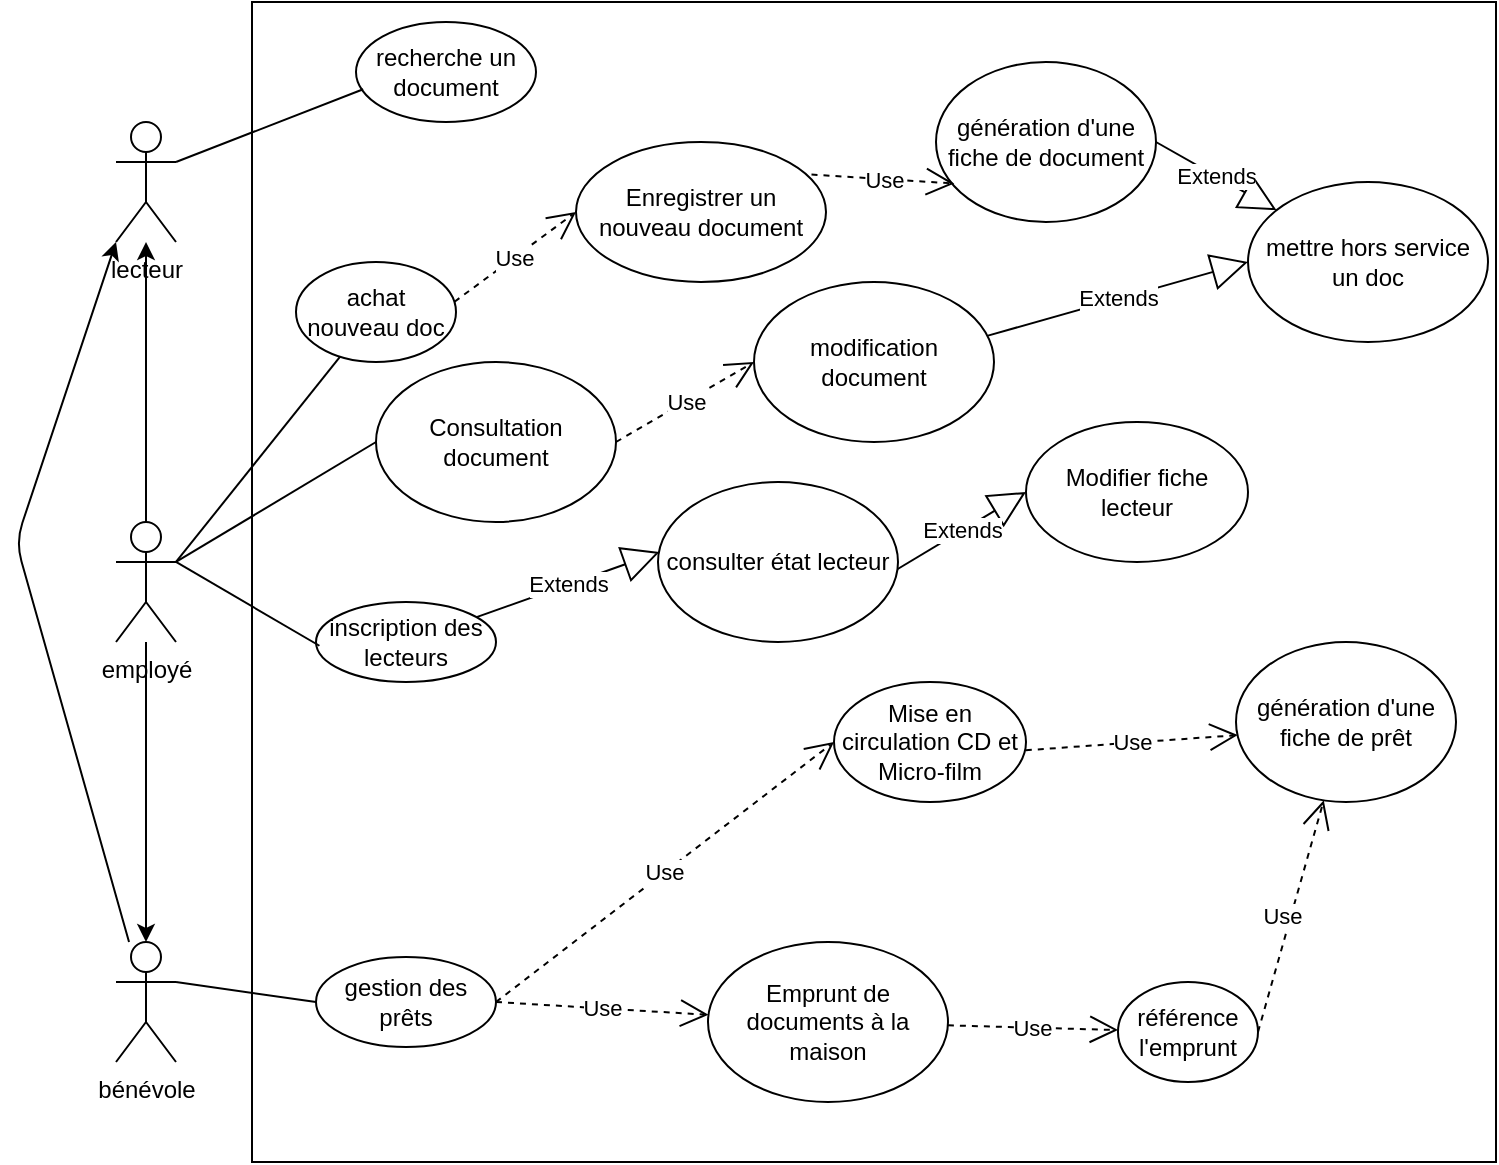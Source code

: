 <mxfile version="14.4.8" type="github" pages="3">
  <diagram id="hBPqvgBfnFxyGL7l_P_D" name="cas utilisation">
    <mxGraphModel dx="1038" dy="575" grid="1" gridSize="10" guides="1" tooltips="1" connect="1" arrows="1" fold="1" page="1" pageScale="1" pageWidth="827" pageHeight="1169" math="0" shadow="0">
      <root>
        <mxCell id="0" />
        <mxCell id="1" parent="0" />
        <mxCell id="tTAMLee8XRwoUaysmFKz-1" value="lecteur" style="shape=umlActor;verticalLabelPosition=bottom;verticalAlign=top;html=1;" parent="1" vertex="1">
          <mxGeometry x="70" y="80" width="30" height="60" as="geometry" />
        </mxCell>
        <mxCell id="tTAMLee8XRwoUaysmFKz-2" value="employé" style="shape=umlActor;verticalLabelPosition=bottom;verticalAlign=top;html=1;" parent="1" vertex="1">
          <mxGeometry x="70" y="280" width="30" height="60" as="geometry" />
        </mxCell>
        <mxCell id="tTAMLee8XRwoUaysmFKz-5" value="bénévole" style="shape=umlActor;verticalLabelPosition=bottom;verticalAlign=top;html=1;" parent="1" vertex="1">
          <mxGeometry x="70" y="490" width="30" height="60" as="geometry" />
        </mxCell>
        <mxCell id="tTAMLee8XRwoUaysmFKz-7" value="" style="rounded=0;whiteSpace=wrap;html=1;" parent="1" vertex="1">
          <mxGeometry x="138" y="20" width="622" height="580" as="geometry" />
        </mxCell>
        <mxCell id="tTAMLee8XRwoUaysmFKz-8" value="recherche un document" style="ellipse;whiteSpace=wrap;html=1;" parent="1" vertex="1">
          <mxGeometry x="190" y="30" width="90" height="50" as="geometry" />
        </mxCell>
        <mxCell id="tTAMLee8XRwoUaysmFKz-9" value="" style="endArrow=none;html=1;entryX=0.04;entryY=0.673;entryDx=0;entryDy=0;entryPerimeter=0;" parent="1" target="tTAMLee8XRwoUaysmFKz-8" edge="1">
          <mxGeometry width="50" height="50" relative="1" as="geometry">
            <mxPoint x="100" y="100" as="sourcePoint" />
            <mxPoint x="150" y="50" as="targetPoint" />
          </mxGeometry>
        </mxCell>
        <mxCell id="tTAMLee8XRwoUaysmFKz-10" value="achat nouveau doc" style="ellipse;whiteSpace=wrap;html=1;" parent="1" vertex="1">
          <mxGeometry x="160" y="150" width="80" height="50" as="geometry" />
        </mxCell>
        <mxCell id="tTAMLee8XRwoUaysmFKz-12" value="inscription des lecteurs" style="ellipse;whiteSpace=wrap;html=1;" parent="1" vertex="1">
          <mxGeometry x="170" y="320" width="90" height="40" as="geometry" />
        </mxCell>
        <mxCell id="tTAMLee8XRwoUaysmFKz-13" value="" style="endArrow=none;html=1;exitX=1;exitY=0.333;exitDx=0;exitDy=0;exitPerimeter=0;" parent="1" source="tTAMLee8XRwoUaysmFKz-2" target="tTAMLee8XRwoUaysmFKz-10" edge="1">
          <mxGeometry width="50" height="50" relative="1" as="geometry">
            <mxPoint x="100" y="380" as="sourcePoint" />
            <mxPoint x="150" y="330" as="targetPoint" />
          </mxGeometry>
        </mxCell>
        <mxCell id="tTAMLee8XRwoUaysmFKz-14" value="" style="endArrow=none;html=1;entryX=0.019;entryY=0.547;entryDx=0;entryDy=0;entryPerimeter=0;exitX=1;exitY=0.333;exitDx=0;exitDy=0;exitPerimeter=0;" parent="1" source="tTAMLee8XRwoUaysmFKz-2" target="tTAMLee8XRwoUaysmFKz-12" edge="1">
          <mxGeometry width="50" height="50" relative="1" as="geometry">
            <mxPoint x="100" y="380.07" as="sourcePoint" />
            <mxPoint x="160.119" y="376.995" as="targetPoint" />
          </mxGeometry>
        </mxCell>
        <mxCell id="tTAMLee8XRwoUaysmFKz-15" value="gestion des prêts" style="ellipse;whiteSpace=wrap;html=1;" parent="1" vertex="1">
          <mxGeometry x="170" y="497.5" width="90" height="45" as="geometry" />
        </mxCell>
        <mxCell id="tTAMLee8XRwoUaysmFKz-18" value="" style="endArrow=none;html=1;entryX=0;entryY=0.5;entryDx=0;entryDy=0;" parent="1" target="tTAMLee8XRwoUaysmFKz-15" edge="1">
          <mxGeometry width="50" height="50" relative="1" as="geometry">
            <mxPoint x="100" y="510" as="sourcePoint" />
            <mxPoint x="163.581" y="525.227" as="targetPoint" />
          </mxGeometry>
        </mxCell>
        <mxCell id="tTAMLee8XRwoUaysmFKz-30" value="Enregistrer un nouveau document" style="ellipse;whiteSpace=wrap;html=1;" parent="1" vertex="1">
          <mxGeometry x="300" y="90" width="125" height="70" as="geometry" />
        </mxCell>
        <mxCell id="tTAMLee8XRwoUaysmFKz-35" value="Use" style="endArrow=open;endSize=12;dashed=1;html=1;entryX=0;entryY=0.5;entryDx=0;entryDy=0;exitX=0.991;exitY=0.397;exitDx=0;exitDy=0;exitPerimeter=0;" parent="1" source="tTAMLee8XRwoUaysmFKz-10" target="tTAMLee8XRwoUaysmFKz-30" edge="1">
          <mxGeometry width="160" relative="1" as="geometry">
            <mxPoint x="70" y="330" as="sourcePoint" />
            <mxPoint x="230" y="330" as="targetPoint" />
          </mxGeometry>
        </mxCell>
        <mxCell id="tTAMLee8XRwoUaysmFKz-36" value="Modifier fiche lecteur" style="ellipse;whiteSpace=wrap;html=1;" parent="1" vertex="1">
          <mxGeometry x="525" y="230" width="111" height="70" as="geometry" />
        </mxCell>
        <mxCell id="tTAMLee8XRwoUaysmFKz-37" value="Extends" style="endArrow=block;endSize=16;endFill=0;html=1;entryX=0;entryY=0.5;entryDx=0;entryDy=0;exitX=0.992;exitY=0.55;exitDx=0;exitDy=0;exitPerimeter=0;" parent="1" source="tTAMLee8XRwoUaysmFKz-40" target="tTAMLee8XRwoUaysmFKz-36" edge="1">
          <mxGeometry width="160" relative="1" as="geometry">
            <mxPoint x="400" y="470" as="sourcePoint" />
            <mxPoint x="390" y="560" as="targetPoint" />
          </mxGeometry>
        </mxCell>
        <mxCell id="tTAMLee8XRwoUaysmFKz-38" value="Extends" style="endArrow=block;endSize=16;endFill=0;html=1;exitX=1;exitY=0.5;exitDx=0;exitDy=0;" parent="1" source="tTAMLee8XRwoUaysmFKz-54" target="tTAMLee8XRwoUaysmFKz-39" edge="1">
          <mxGeometry width="160" relative="1" as="geometry">
            <mxPoint x="230" y="390" as="sourcePoint" />
            <mxPoint x="390" y="390" as="targetPoint" />
          </mxGeometry>
        </mxCell>
        <mxCell id="tTAMLee8XRwoUaysmFKz-39" value="mettre hors service un doc" style="ellipse;whiteSpace=wrap;html=1;" parent="1" vertex="1">
          <mxGeometry x="636" y="110" width="120" height="80" as="geometry" />
        </mxCell>
        <mxCell id="tTAMLee8XRwoUaysmFKz-40" value="consulter état lecteur" style="ellipse;whiteSpace=wrap;html=1;" parent="1" vertex="1">
          <mxGeometry x="341" y="260" width="120" height="80" as="geometry" />
        </mxCell>
        <mxCell id="tTAMLee8XRwoUaysmFKz-42" value="Extends" style="endArrow=block;endSize=16;endFill=0;html=1;entryX=0.006;entryY=0.438;entryDx=0;entryDy=0;entryPerimeter=0;" parent="1" source="tTAMLee8XRwoUaysmFKz-12" target="tTAMLee8XRwoUaysmFKz-40" edge="1">
          <mxGeometry width="160" relative="1" as="geometry">
            <mxPoint x="424.0" y="345" as="sourcePoint" />
            <mxPoint x="471.29" y="351.749" as="targetPoint" />
          </mxGeometry>
        </mxCell>
        <mxCell id="tTAMLee8XRwoUaysmFKz-43" value="Mise en circulation CD et Micro-film" style="ellipse;whiteSpace=wrap;html=1;" parent="1" vertex="1">
          <mxGeometry x="429" y="360" width="96" height="60" as="geometry" />
        </mxCell>
        <mxCell id="tTAMLee8XRwoUaysmFKz-45" value="Use" style="endArrow=open;endSize=12;dashed=1;html=1;entryX=0;entryY=0.5;entryDx=0;entryDy=0;exitX=1;exitY=0.5;exitDx=0;exitDy=0;" parent="1" source="tTAMLee8XRwoUaysmFKz-15" target="tTAMLee8XRwoUaysmFKz-43" edge="1">
          <mxGeometry width="160" relative="1" as="geometry">
            <mxPoint x="280" y="340" as="sourcePoint" />
            <mxPoint x="440" y="340" as="targetPoint" />
          </mxGeometry>
        </mxCell>
        <mxCell id="tTAMLee8XRwoUaysmFKz-46" value="&lt;span&gt;génération d&#39;une fiche de prêt&lt;/span&gt;" style="ellipse;whiteSpace=wrap;html=1;" parent="1" vertex="1">
          <mxGeometry x="630" y="340" width="110" height="80" as="geometry" />
        </mxCell>
        <mxCell id="tTAMLee8XRwoUaysmFKz-47" value="Use" style="endArrow=open;endSize=12;dashed=1;html=1;exitX=0.999;exitY=0.569;exitDx=0;exitDy=0;exitPerimeter=0;entryX=0.008;entryY=0.582;entryDx=0;entryDy=0;entryPerimeter=0;" parent="1" source="tTAMLee8XRwoUaysmFKz-43" target="tTAMLee8XRwoUaysmFKz-46" edge="1">
          <mxGeometry width="160" relative="1" as="geometry">
            <mxPoint x="510.0" y="403.75" as="sourcePoint" />
            <mxPoint x="550" y="420" as="targetPoint" />
          </mxGeometry>
        </mxCell>
        <mxCell id="tTAMLee8XRwoUaysmFKz-48" value="Emprunt de documents à la maison" style="ellipse;whiteSpace=wrap;html=1;" parent="1" vertex="1">
          <mxGeometry x="366" y="490" width="120" height="80" as="geometry" />
        </mxCell>
        <mxCell id="tTAMLee8XRwoUaysmFKz-49" value="Use" style="endArrow=open;endSize=12;dashed=1;html=1;exitX=1;exitY=0.5;exitDx=0;exitDy=0;" parent="1" source="tTAMLee8XRwoUaysmFKz-15" target="tTAMLee8XRwoUaysmFKz-48" edge="1">
          <mxGeometry width="160" relative="1" as="geometry">
            <mxPoint x="340" y="400" as="sourcePoint" />
            <mxPoint x="376" y="350" as="targetPoint" />
          </mxGeometry>
        </mxCell>
        <mxCell id="tTAMLee8XRwoUaysmFKz-50" value="Use" style="endArrow=open;endSize=12;dashed=1;html=1;" parent="1" source="tTAMLee8XRwoUaysmFKz-48" target="tTAMLee8XRwoUaysmFKz-51" edge="1">
          <mxGeometry width="160" relative="1" as="geometry">
            <mxPoint x="360.0" y="417.5" as="sourcePoint" />
            <mxPoint x="550" y="418" as="targetPoint" />
          </mxGeometry>
        </mxCell>
        <mxCell id="tTAMLee8XRwoUaysmFKz-51" value="référence l&#39;emprunt" style="ellipse;whiteSpace=wrap;html=1;" parent="1" vertex="1">
          <mxGeometry x="571" y="510" width="70" height="50" as="geometry" />
        </mxCell>
        <mxCell id="tTAMLee8XRwoUaysmFKz-53" value="Use" style="endArrow=open;endSize=12;dashed=1;html=1;exitX=1;exitY=0.5;exitDx=0;exitDy=0;" parent="1" source="tTAMLee8XRwoUaysmFKz-51" target="tTAMLee8XRwoUaysmFKz-46" edge="1">
          <mxGeometry x="-0.015" y="4" width="160" relative="1" as="geometry">
            <mxPoint x="489.047" y="442.899" as="sourcePoint" />
            <mxPoint x="520.478" y="439.117" as="targetPoint" />
            <Array as="points" />
            <mxPoint as="offset" />
          </mxGeometry>
        </mxCell>
        <mxCell id="tTAMLee8XRwoUaysmFKz-54" value="&lt;span&gt;génération d&#39;une fiche de document&lt;/span&gt;" style="ellipse;whiteSpace=wrap;html=1;" parent="1" vertex="1">
          <mxGeometry x="480" y="50" width="110" height="80" as="geometry" />
        </mxCell>
        <mxCell id="tTAMLee8XRwoUaysmFKz-55" value="Use" style="endArrow=open;endSize=12;dashed=1;html=1;exitX=0.942;exitY=0.233;exitDx=0;exitDy=0;exitPerimeter=0;entryX=0.083;entryY=0.759;entryDx=0;entryDy=0;entryPerimeter=0;" parent="1" source="tTAMLee8XRwoUaysmFKz-30" target="tTAMLee8XRwoUaysmFKz-54" edge="1">
          <mxGeometry width="160" relative="1" as="geometry">
            <mxPoint x="400.004" y="250" as="sourcePoint" />
            <mxPoint x="558.98" y="272.42" as="targetPoint" />
          </mxGeometry>
        </mxCell>
        <mxCell id="vOXGq9vIf8X-MH6uhO4Y-2" value="" style="endArrow=classic;html=1;entryX=0.5;entryY=0;entryDx=0;entryDy=0;entryPerimeter=0;" parent="1" source="tTAMLee8XRwoUaysmFKz-2" target="tTAMLee8XRwoUaysmFKz-5" edge="1">
          <mxGeometry width="50" height="50" relative="1" as="geometry">
            <mxPoint x="60" y="450" as="sourcePoint" />
            <mxPoint x="50" y="470" as="targetPoint" />
          </mxGeometry>
        </mxCell>
        <mxCell id="vOXGq9vIf8X-MH6uhO4Y-3" value="" style="endArrow=classic;html=1;exitX=0.5;exitY=0;exitDx=0;exitDy=0;exitPerimeter=0;" parent="1" source="tTAMLee8XRwoUaysmFKz-2" target="tTAMLee8XRwoUaysmFKz-1" edge="1">
          <mxGeometry width="50" height="50" relative="1" as="geometry">
            <mxPoint x="86" y="260" as="sourcePoint" />
            <mxPoint x="95" y="500" as="targetPoint" />
          </mxGeometry>
        </mxCell>
        <mxCell id="vOXGq9vIf8X-MH6uhO4Y-5" value="" style="endArrow=classic;html=1;entryX=0;entryY=1;entryDx=0;entryDy=0;entryPerimeter=0;" parent="1" source="tTAMLee8XRwoUaysmFKz-5" target="tTAMLee8XRwoUaysmFKz-1" edge="1">
          <mxGeometry width="50" height="50" relative="1" as="geometry">
            <mxPoint x="440" y="300" as="sourcePoint" />
            <mxPoint x="490" y="250" as="targetPoint" />
            <Array as="points">
              <mxPoint x="20" y="290" />
            </Array>
          </mxGeometry>
        </mxCell>
        <mxCell id="SIyQWB7gHzmCILSo6ATd-1" value="Consultation document" style="ellipse;whiteSpace=wrap;html=1;" vertex="1" parent="1">
          <mxGeometry x="200" y="200" width="120" height="80" as="geometry" />
        </mxCell>
        <mxCell id="SIyQWB7gHzmCILSo6ATd-2" value="modification document" style="ellipse;whiteSpace=wrap;html=1;" vertex="1" parent="1">
          <mxGeometry x="389" y="160" width="120" height="80" as="geometry" />
        </mxCell>
        <mxCell id="SIyQWB7gHzmCILSo6ATd-4" value="Use" style="endArrow=open;endSize=12;dashed=1;html=1;exitX=1;exitY=0.5;exitDx=0;exitDy=0;entryX=0;entryY=0.5;entryDx=0;entryDy=0;" edge="1" parent="1" source="SIyQWB7gHzmCILSo6ATd-1" target="SIyQWB7gHzmCILSo6ATd-2">
          <mxGeometry width="160" relative="1" as="geometry">
            <mxPoint x="330" y="150" as="sourcePoint" />
            <mxPoint x="490" y="150" as="targetPoint" />
          </mxGeometry>
        </mxCell>
        <mxCell id="SIyQWB7gHzmCILSo6ATd-5" value="Extends" style="endArrow=block;endSize=16;endFill=0;html=1;entryX=0;entryY=0.5;entryDx=0;entryDy=0;exitX=0.975;exitY=0.335;exitDx=0;exitDy=0;exitPerimeter=0;" edge="1" parent="1" source="SIyQWB7gHzmCILSo6ATd-2" target="tTAMLee8XRwoUaysmFKz-39">
          <mxGeometry width="160" relative="1" as="geometry">
            <mxPoint x="330" y="150" as="sourcePoint" />
            <mxPoint x="490" y="150" as="targetPoint" />
          </mxGeometry>
        </mxCell>
        <mxCell id="SIyQWB7gHzmCILSo6ATd-6" value="" style="endArrow=none;html=1;exitX=1;exitY=0.333;exitDx=0;exitDy=0;exitPerimeter=0;entryX=0;entryY=0.5;entryDx=0;entryDy=0;" edge="1" parent="1" source="tTAMLee8XRwoUaysmFKz-2" target="SIyQWB7gHzmCILSo6ATd-1">
          <mxGeometry width="50" height="50" relative="1" as="geometry">
            <mxPoint x="390" y="180" as="sourcePoint" />
            <mxPoint x="440" y="130" as="targetPoint" />
          </mxGeometry>
        </mxCell>
      </root>
    </mxGraphModel>
  </diagram>
  <diagram id="v3WPOlAJ3xVx9pNfRn66" name="Diagramme de séquence Principal">
    <mxGraphModel dx="1038" dy="1744" grid="1" gridSize="10" guides="1" tooltips="1" connect="1" arrows="1" fold="1" page="1" pageScale="1" pageWidth="827" pageHeight="1169" math="0" shadow="0">
      <root>
        <mxCell id="GlQX0pFQhknWbbPHTH7Q-0" />
        <mxCell id="GlQX0pFQhknWbbPHTH7Q-1" parent="GlQX0pFQhknWbbPHTH7Q-0" />
        <mxCell id="bUBpOC_PlqEB5t6OJXn0-22" value="&lt;b&gt;&lt;font style=&quot;font-size: 20px&quot;&gt;Scénario bénévole emprunt Micro-film&lt;/font&gt;&lt;/b&gt;" style="text;html=1;align=center;verticalAlign=middle;resizable=0;points=[];autosize=1;" parent="GlQX0pFQhknWbbPHTH7Q-1" vertex="1">
          <mxGeometry x="214" y="1220" width="380" height="20" as="geometry" />
        </mxCell>
        <mxCell id="qPRNqYeVILFpgMmMuYbi-0" value="" style="shape=umlLifeline;participant=umlActor;perimeter=lifelinePerimeter;whiteSpace=wrap;html=1;container=1;collapsible=0;recursiveResize=0;verticalAlign=top;spacingTop=36;outlineConnect=0;" parent="GlQX0pFQhknWbbPHTH7Q-1" vertex="1">
          <mxGeometry x="90" y="1250" width="20" height="720" as="geometry" />
        </mxCell>
        <mxCell id="qPRNqYeVILFpgMmMuYbi-1" value="" style="shape=umlLifeline;participant=umlEntity;perimeter=lifelinePerimeter;whiteSpace=wrap;html=1;container=1;collapsible=0;recursiveResize=0;verticalAlign=top;spacingTop=36;outlineConnect=0;" parent="GlQX0pFQhknWbbPHTH7Q-1" vertex="1">
          <mxGeometry x="720" y="1250" width="40" height="720" as="geometry" />
        </mxCell>
        <mxCell id="qPRNqYeVILFpgMmMuYbi-2" value="" style="html=1;verticalAlign=bottom;endArrow=block;" parent="qPRNqYeVILFpgMmMuYbi-1" source="qPRNqYeVILFpgMmMuYbi-0" edge="1">
          <mxGeometry width="80" relative="1" as="geometry">
            <mxPoint x="-310" y="160" as="sourcePoint" />
            <mxPoint x="20" y="160" as="targetPoint" />
            <Array as="points">
              <mxPoint x="-129.5" y="160" />
            </Array>
          </mxGeometry>
        </mxCell>
        <mxCell id="qPRNqYeVILFpgMmMuYbi-3" value="&lt;font style=&quot;font-size: 12px&quot;&gt;5.1 L&#39;employé clique sur Mise en circulation&lt;/font&gt;" style="html=1;verticalAlign=bottom;endArrow=block;" parent="GlQX0pFQhknWbbPHTH7Q-1" source="qPRNqYeVILFpgMmMuYbi-0" target="qPRNqYeVILFpgMmMuYbi-1" edge="1">
          <mxGeometry width="80" relative="1" as="geometry">
            <mxPoint x="100" y="1310" as="sourcePoint" />
            <mxPoint x="180" y="1310" as="targetPoint" />
            <Array as="points">
              <mxPoint x="280" y="1330" />
            </Array>
          </mxGeometry>
        </mxCell>
        <mxCell id="qPRNqYeVILFpgMmMuYbi-4" value="" style="html=1;verticalAlign=bottom;endArrow=oval;endFill=1;startArrow=block;startFill=1;" parent="GlQX0pFQhknWbbPHTH7Q-1" target="qPRNqYeVILFpgMmMuYbi-1" edge="1">
          <mxGeometry width="80" relative="1" as="geometry">
            <mxPoint x="100" y="1370" as="sourcePoint" />
            <mxPoint x="440" y="1370" as="targetPoint" />
            <Array as="points">
              <mxPoint x="280.5" y="1370" />
            </Array>
          </mxGeometry>
        </mxCell>
        <mxCell id="Kdr-5v6P0D8GCwmmiRnU-65" value="&lt;font style=&quot;font-size: 12px&quot;&gt;5.2 Le système demande l&#39;identification du lecteur&lt;/font&gt;" style="edgeLabel;html=1;align=center;verticalAlign=middle;resizable=0;points=[];" parent="qPRNqYeVILFpgMmMuYbi-4" connectable="0" vertex="1">
          <mxGeometry x="-0.028" y="2" relative="1" as="geometry">
            <mxPoint y="-8" as="offset" />
          </mxGeometry>
        </mxCell>
        <mxCell id="qPRNqYeVILFpgMmMuYbi-5" value="" style="html=1;verticalAlign=bottom;endArrow=oval;endFill=1;startArrow=block;startFill=1;" parent="GlQX0pFQhknWbbPHTH7Q-1" source="qPRNqYeVILFpgMmMuYbi-0" target="qPRNqYeVILFpgMmMuYbi-1" edge="1">
          <mxGeometry width="80" relative="1" as="geometry">
            <mxPoint x="210" y="1450" as="sourcePoint" />
            <mxPoint x="550" y="1450" as="targetPoint" />
            <Array as="points">
              <mxPoint x="390.5" y="1450" />
            </Array>
          </mxGeometry>
        </mxCell>
        <mxCell id="qPRNqYeVILFpgMmMuYbi-6" value="" style="html=1;verticalAlign=bottom;endArrow=block;" parent="GlQX0pFQhknWbbPHTH7Q-1" target="qPRNqYeVILFpgMmMuYbi-1" edge="1">
          <mxGeometry x="-0.021" width="80" relative="1" as="geometry">
            <mxPoint x="100" y="1490" as="sourcePoint" />
            <mxPoint x="440" y="1490" as="targetPoint" />
            <Array as="points">
              <mxPoint x="280.5" y="1490" />
            </Array>
            <mxPoint as="offset" />
          </mxGeometry>
        </mxCell>
        <mxCell id="qPRNqYeVILFpgMmMuYbi-7" value="" style="html=1;verticalAlign=bottom;endArrow=oval;endFill=1;startArrow=block;startFill=1;" parent="GlQX0pFQhknWbbPHTH7Q-1" source="qPRNqYeVILFpgMmMuYbi-0" target="qPRNqYeVILFpgMmMuYbi-1" edge="1">
          <mxGeometry x="-0.021" width="80" relative="1" as="geometry">
            <mxPoint x="240" y="1530" as="sourcePoint" />
            <mxPoint x="689.5" y="1530" as="targetPoint" />
            <Array as="points">
              <mxPoint x="420.5" y="1530" />
            </Array>
            <mxPoint as="offset" />
          </mxGeometry>
        </mxCell>
        <mxCell id="qPRNqYeVILFpgMmMuYbi-8" value="" style="html=1;verticalAlign=bottom;endArrow=block;" parent="GlQX0pFQhknWbbPHTH7Q-1" target="qPRNqYeVILFpgMmMuYbi-1" edge="1">
          <mxGeometry x="-0.021" width="80" relative="1" as="geometry">
            <mxPoint x="100" y="1570" as="sourcePoint" />
            <mxPoint x="549.5" y="1570" as="targetPoint" />
            <Array as="points">
              <mxPoint x="280.5" y="1570" />
            </Array>
            <mxPoint as="offset" />
          </mxGeometry>
        </mxCell>
        <mxCell id="qPRNqYeVILFpgMmMuYbi-9" value="" style="html=1;verticalAlign=bottom;endArrow=oval;startArrow=block;startFill=1;endFill=1;" parent="GlQX0pFQhknWbbPHTH7Q-1" target="qPRNqYeVILFpgMmMuYbi-1" edge="1">
          <mxGeometry x="-0.021" width="80" relative="1" as="geometry">
            <mxPoint x="100" y="1610" as="sourcePoint" />
            <mxPoint x="733.5" y="1610" as="targetPoint" />
            <Array as="points">
              <mxPoint x="274.5" y="1610" />
            </Array>
            <mxPoint as="offset" />
          </mxGeometry>
        </mxCell>
        <mxCell id="qPRNqYeVILFpgMmMuYbi-10" value="" style="html=1;verticalAlign=bottom;endArrow=block;startArrow=oval;startFill=1;endFill=1;" parent="GlQX0pFQhknWbbPHTH7Q-1" edge="1">
          <mxGeometry x="-0.021" width="80" relative="1" as="geometry">
            <mxPoint x="100" y="1650" as="sourcePoint" />
            <mxPoint x="739.5" y="1650" as="targetPoint" />
            <Array as="points">
              <mxPoint x="274.5" y="1650" />
            </Array>
            <mxPoint as="offset" />
          </mxGeometry>
        </mxCell>
        <mxCell id="qPRNqYeVILFpgMmMuYbi-11" value="" style="html=1;verticalAlign=bottom;endArrow=oval;startArrow=block;startFill=1;endFill=1;" parent="GlQX0pFQhknWbbPHTH7Q-1" edge="1">
          <mxGeometry x="0.091" y="10" width="80" relative="1" as="geometry">
            <mxPoint x="100" y="1690" as="sourcePoint" />
            <mxPoint x="739.5" y="1690" as="targetPoint" />
            <Array as="points">
              <mxPoint x="274.5" y="1690" />
            </Array>
            <mxPoint as="offset" />
          </mxGeometry>
        </mxCell>
        <mxCell id="qPRNqYeVILFpgMmMuYbi-12" value="" style="html=1;verticalAlign=bottom;endArrow=block;startArrow=oval;startFill=1;endFill=1;" parent="GlQX0pFQhknWbbPHTH7Q-1" edge="1">
          <mxGeometry x="-0.021" width="80" relative="1" as="geometry">
            <mxPoint x="100" y="1730" as="sourcePoint" />
            <mxPoint x="739.5" y="1730" as="targetPoint" />
            <Array as="points">
              <mxPoint x="274.5" y="1730" />
            </Array>
            <mxPoint as="offset" />
          </mxGeometry>
        </mxCell>
        <mxCell id="qPRNqYeVILFpgMmMuYbi-13" value="" style="html=1;verticalAlign=bottom;endArrow=oval;startArrow=block;startFill=1;endFill=1;" parent="GlQX0pFQhknWbbPHTH7Q-1" edge="1">
          <mxGeometry x="-0.021" width="80" relative="1" as="geometry">
            <mxPoint x="100" y="1769" as="sourcePoint" />
            <mxPoint x="739.5" y="1769" as="targetPoint" />
            <Array as="points">
              <mxPoint x="274.5" y="1769" />
            </Array>
            <mxPoint as="offset" />
          </mxGeometry>
        </mxCell>
        <mxCell id="qPRNqYeVILFpgMmMuYbi-15" value="" style="shape=umlLifeline;participant=umlActor;perimeter=lifelinePerimeter;whiteSpace=wrap;html=1;container=1;collapsible=0;recursiveResize=0;verticalAlign=top;spacingTop=36;outlineConnect=0;" parent="GlQX0pFQhknWbbPHTH7Q-1" vertex="1">
          <mxGeometry x="895" y="-1090" width="20" height="720" as="geometry" />
        </mxCell>
        <mxCell id="tvxgqEs9MfMGWy-wxl0P-0" value="" style="shape=umlLifeline;participant=umlActor;perimeter=lifelinePerimeter;whiteSpace=wrap;html=1;container=1;collapsible=0;recursiveResize=0;verticalAlign=top;spacingTop=36;outlineConnect=0;" parent="GlQX0pFQhknWbbPHTH7Q-1" vertex="1">
          <mxGeometry x="160" y="-1070" width="20" height="760" as="geometry" />
        </mxCell>
        <mxCell id="tvxgqEs9MfMGWy-wxl0P-1" value="&lt;span id=&quot;docs-internal-guid-992f74c0-7fff-04c2-de6b-09e0475871fd&quot;&gt;&lt;span style=&quot;font-family: &amp;#34;arial&amp;#34; ; background-color: transparent ; vertical-align: baseline&quot;&gt;&lt;font style=&quot;font-size: 12px&quot;&gt;1.Le système affiche les différentes sessions&lt;/font&gt;&lt;/span&gt;&lt;/span&gt;" style="html=1;verticalAlign=bottom;startArrow=block;startFill=1;endArrow=oval;startSize=8;endFill=1;" parent="GlQX0pFQhknWbbPHTH7Q-1" edge="1">
          <mxGeometry width="60" relative="1" as="geometry">
            <mxPoint x="170.25" y="-1000" as="sourcePoint" />
            <mxPoint x="619.75" y="-1000" as="targetPoint" />
          </mxGeometry>
        </mxCell>
        <mxCell id="tvxgqEs9MfMGWy-wxl0P-2" value="&lt;font style=&quot;font-size: 12px&quot;&gt;&lt;span id=&quot;docs-internal-guid-992f74c0-7fff-04c2-de6b-09e0475871fd&quot;&gt;&lt;span style=&quot;font-family: &amp;#34;arial&amp;#34; ; background-color: transparent ; vertical-align: baseline&quot;&gt;&lt;font style=&quot;font-size: 12px&quot;&gt;2.&amp;nbsp;&lt;/font&gt;&lt;/span&gt;&lt;/span&gt;&lt;span id=&quot;docs-internal-guid-6edd00bd-7fff-73c5-1e49-cd8223f9ebea&quot;&gt;&lt;span style=&quot;font-family: &amp;#34;arial&amp;#34; ; background-color: transparent ; vertical-align: baseline&quot;&gt;L’employé s’identifie&lt;/span&gt;&lt;/span&gt;&lt;/font&gt;" style="html=1;verticalAlign=bottom;startArrow=oval;startFill=1;endArrow=block;startSize=8;endFill=1;" parent="GlQX0pFQhknWbbPHTH7Q-1" edge="1">
          <mxGeometry width="60" relative="1" as="geometry">
            <mxPoint x="170.25" y="-960" as="sourcePoint" />
            <mxPoint x="619.75" y="-960" as="targetPoint" />
          </mxGeometry>
        </mxCell>
        <mxCell id="tvxgqEs9MfMGWy-wxl0P-3" value="&lt;font style=&quot;font-size: 12px&quot;&gt;&lt;span id=&quot;docs-internal-guid-992f74c0-7fff-04c2-de6b-09e0475871fd&quot;&gt;&lt;span style=&quot;font-family: &amp;#34;arial&amp;#34; ; background-color: transparent ; vertical-align: baseline&quot;&gt;&lt;font style=&quot;font-size: 12px&quot;&gt;3.&lt;/font&gt;&lt;/span&gt;&lt;/span&gt;&lt;span id=&quot;docs-internal-guid-c0f9ffd7-7fff-b96e-b4cd-628fd6f0343c&quot;&gt;&lt;span style=&quot;font-family: &amp;#34;arial&amp;#34; ; background-color: transparent ; vertical-align: baseline&quot;&gt;Le système affiche les catégories d’action &lt;i&gt;Gestion des prêts&lt;/i&gt;, &lt;i&gt;Inscription &lt;/i&gt;et &lt;i&gt;Achat&lt;/i&gt;&lt;/span&gt;&lt;/span&gt;&lt;/font&gt;" style="html=1;verticalAlign=bottom;startArrow=block;startFill=1;endArrow=oval;startSize=8;endFill=1;" parent="GlQX0pFQhknWbbPHTH7Q-1" edge="1">
          <mxGeometry width="60" relative="1" as="geometry">
            <mxPoint x="170.25" y="-920" as="sourcePoint" />
            <mxPoint x="619.75" y="-920" as="targetPoint" />
          </mxGeometry>
        </mxCell>
        <mxCell id="tvxgqEs9MfMGWy-wxl0P-4" value="&lt;font style=&quot;font-size: 12px&quot;&gt;&lt;font face=&quot;arial&quot; style=&quot;font-size: 12px&quot;&gt;4.&amp;nbsp;&lt;/font&gt;&lt;span id=&quot;docs-internal-guid-86acf3bc-7fff-1bdf-f4a9-11212986fbc9&quot;&gt;&lt;span style=&quot;font-family: &amp;#34;arial&amp;#34; ; background-color: transparent ; vertical-align: baseline&quot;&gt;L’employé clique sur &lt;i&gt;Gestion des prêts&lt;/i&gt;&lt;/span&gt;&lt;/span&gt;&lt;/font&gt;" style="html=1;verticalAlign=bottom;startArrow=oval;startFill=1;endArrow=block;startSize=8;endFill=1;" parent="GlQX0pFQhknWbbPHTH7Q-1" edge="1">
          <mxGeometry width="60" relative="1" as="geometry">
            <mxPoint x="170.25" y="-880" as="sourcePoint" />
            <mxPoint x="619.75" y="-880" as="targetPoint" />
          </mxGeometry>
        </mxCell>
        <mxCell id="tvxgqEs9MfMGWy-wxl0P-5" value="&lt;font style=&quot;font-size: 12px&quot;&gt;&lt;font face=&quot;arial&quot; style=&quot;font-size: 12px&quot;&gt;5.&lt;/font&gt;&lt;span id=&quot;docs-internal-guid-f85a1df9-7fff-b45e-b540-777b08998a4f&quot;&gt;&lt;span style=&quot;font-family: &amp;#34;arial&amp;#34; ; background-color: transparent ; vertical-align: baseline&quot;&gt;Le système affiche les catégories d’action &lt;i&gt;Mise en circulation&lt;/i&gt; ou &lt;i&gt;Emprunt à la maison&lt;/i&gt;&lt;/span&gt;&lt;/span&gt;&lt;/font&gt;" style="html=1;verticalAlign=bottom;startArrow=block;startFill=1;endArrow=oval;startSize=8;endFill=1;" parent="GlQX0pFQhknWbbPHTH7Q-1" edge="1">
          <mxGeometry width="60" relative="1" as="geometry">
            <mxPoint x="170.25" y="-840" as="sourcePoint" />
            <mxPoint x="619.75" y="-840" as="targetPoint" />
          </mxGeometry>
        </mxCell>
        <mxCell id="tvxgqEs9MfMGWy-wxl0P-6" value="&lt;font style=&quot;font-size: 12px&quot;&gt;&lt;font face=&quot;Arial&quot; style=&quot;font-size: 12px&quot;&gt;6.&amp;nbsp;&lt;/font&gt;&lt;span id=&quot;docs-internal-guid-1bf13ebc-7fff-d4fb-e9bf-19c11ac4b494&quot;&gt;&lt;span style=&quot;font-family: &amp;#34;arial&amp;#34; ; background-color: transparent ; vertical-align: baseline&quot;&gt;L’employé clique sur &lt;i&gt;Emprunt à la maison&lt;/i&gt;&lt;/span&gt;&lt;/span&gt;&lt;/font&gt;" style="html=1;verticalAlign=bottom;startArrow=oval;startFill=1;endArrow=block;startSize=8;endFill=1;" parent="GlQX0pFQhknWbbPHTH7Q-1" edge="1">
          <mxGeometry width="60" relative="1" as="geometry">
            <mxPoint x="170" y="-800" as="sourcePoint" />
            <mxPoint x="619.5" y="-800" as="targetPoint" />
          </mxGeometry>
        </mxCell>
        <mxCell id="tvxgqEs9MfMGWy-wxl0P-7" value="&lt;font style=&quot;font-size: 12px&quot;&gt;&lt;font face=&quot;arial&quot; style=&quot;font-size: 12px&quot;&gt;7.&amp;nbsp;&lt;/font&gt;&lt;span id=&quot;docs-internal-guid-f596703c-7fff-487d-1735-fc5a6c8a56e6&quot;&gt;&lt;span style=&quot;font-family: &amp;#34;arial&amp;#34; ; background-color: transparent ; vertical-align: baseline&quot;&gt;Le système demande l’identification du lecteur&lt;/span&gt;&lt;/span&gt;&lt;/font&gt;" style="html=1;verticalAlign=bottom;startArrow=block;startFill=1;endArrow=oval;startSize=8;endFill=1;" parent="GlQX0pFQhknWbbPHTH7Q-1" edge="1">
          <mxGeometry width="60" relative="1" as="geometry">
            <mxPoint x="170.25" y="-755" as="sourcePoint" />
            <mxPoint x="619.75" y="-755" as="targetPoint" />
          </mxGeometry>
        </mxCell>
        <mxCell id="tvxgqEs9MfMGWy-wxl0P-8" value="&lt;font style=&quot;font-size: 12px&quot;&gt;&lt;font face=&quot;Arial&quot; style=&quot;font-size: 12px&quot;&gt;8.&amp;nbsp;&lt;/font&gt;&lt;span id=&quot;docs-internal-guid-5e4b50f0-7fff-a9da-eda5-9019ac884c7c&quot;&gt;&lt;span style=&quot;font-family: &amp;#34;arial&amp;#34; ; background-color: transparent ; vertical-align: baseline&quot;&gt;L’employé entre le numéro de la carte/passe la carte dans le lecteur&lt;/span&gt;&lt;/span&gt;&lt;/font&gt;" style="html=1;verticalAlign=bottom;startArrow=oval;startFill=1;endArrow=block;startSize=8;endFill=1;" parent="GlQX0pFQhknWbbPHTH7Q-1" edge="1">
          <mxGeometry width="60" relative="1" as="geometry">
            <mxPoint x="170" y="-710" as="sourcePoint" />
            <mxPoint x="619.5" y="-710" as="targetPoint" />
          </mxGeometry>
        </mxCell>
        <mxCell id="tvxgqEs9MfMGWy-wxl0P-9" value="&lt;font style=&quot;font-size: 12px&quot;&gt;&lt;font face=&quot;arial&quot; style=&quot;font-size: 12px&quot;&gt;9.&amp;nbsp;&lt;/font&gt;&lt;span id=&quot;docs-internal-guid-1b132ede-7fff-fdbe-babb-f5910f2a8a55&quot;&gt;&lt;span style=&quot;font-family: &amp;#34;arial&amp;#34; ; background-color: transparent ; vertical-align: baseline&quot;&gt;Le système affiche l’état lecteur, vérifie les modalités d’emprunt&lt;/span&gt;&lt;/span&gt;&lt;/font&gt;" style="html=1;verticalAlign=bottom;startArrow=block;startFill=1;endArrow=oval;startSize=8;endFill=1;" parent="GlQX0pFQhknWbbPHTH7Q-1" edge="1">
          <mxGeometry width="60" relative="1" as="geometry">
            <mxPoint x="170.25" y="-670" as="sourcePoint" />
            <mxPoint x="619.75" y="-670" as="targetPoint" />
          </mxGeometry>
        </mxCell>
        <mxCell id="tvxgqEs9MfMGWy-wxl0P-10" value="&lt;font style=&quot;font-size: 12px&quot;&gt;&lt;font face=&quot;Arial&quot; style=&quot;font-size: 12px&quot;&gt;10.&amp;nbsp;&lt;/font&gt;&lt;span id=&quot;docs-internal-guid-b9f48221-7fff-672d-b216-a7dd5942c331&quot;&gt;&lt;span style=&quot;font-family: &amp;#34;arial&amp;#34; ; background-color: transparent ; vertical-align: baseline&quot;&gt;L’employé scanne le premier document&lt;/span&gt;&lt;/span&gt;&lt;/font&gt;" style="html=1;verticalAlign=bottom;startArrow=oval;startFill=1;endArrow=block;startSize=8;endFill=1;" parent="GlQX0pFQhknWbbPHTH7Q-1" edge="1">
          <mxGeometry width="60" relative="1" as="geometry">
            <mxPoint x="170" y="-630" as="sourcePoint" />
            <mxPoint x="619.5" y="-630" as="targetPoint" />
          </mxGeometry>
        </mxCell>
        <mxCell id="tvxgqEs9MfMGWy-wxl0P-11" value="&lt;font style=&quot;font-size: 12px&quot;&gt;&lt;font face=&quot;arial&quot; style=&quot;font-size: 12px&quot;&gt;11.&amp;nbsp;&lt;/font&gt;&lt;span id=&quot;docs-internal-guid-9e4947c4-7fff-b66e-b694-19ded293bfbe&quot;&gt;&lt;span style=&quot;font-family: &amp;#34;arial&amp;#34; ; background-color: transparent ; vertical-align: baseline&quot;&gt;Le système affiche et remplit un formulaire de référencement d’emprunt&lt;/span&gt;&lt;/span&gt;&lt;/font&gt;" style="html=1;verticalAlign=bottom;startArrow=block;startFill=1;endArrow=oval;startSize=8;endFill=1;" parent="GlQX0pFQhknWbbPHTH7Q-1" edge="1">
          <mxGeometry width="60" relative="1" as="geometry">
            <mxPoint x="170.25" y="-590" as="sourcePoint" />
            <mxPoint x="619.75" y="-590" as="targetPoint" />
          </mxGeometry>
        </mxCell>
        <mxCell id="tvxgqEs9MfMGWy-wxl0P-12" value="&lt;font style=&quot;font-size: 12px&quot;&gt;&lt;font face=&quot;Arial&quot; style=&quot;font-size: 12px&quot;&gt;12.&amp;nbsp;&lt;/font&gt;&lt;span id=&quot;docs-internal-guid-f48ffa1d-7fff-fe4f-d714-8ff5f190ce38&quot;&gt;&lt;span style=&quot;font-family: &amp;#34;arial&amp;#34; ; background-color: transparent ; vertical-align: baseline&quot;&gt;L’employé valide la fin de la fiche d’emprunt&lt;/span&gt;&lt;/span&gt;&lt;/font&gt;" style="html=1;verticalAlign=bottom;startArrow=oval;startFill=1;endArrow=block;startSize=8;endFill=1;" parent="GlQX0pFQhknWbbPHTH7Q-1" edge="1">
          <mxGeometry width="60" relative="1" as="geometry">
            <mxPoint x="170" y="-550" as="sourcePoint" />
            <mxPoint x="619.5" y="-550" as="targetPoint" />
          </mxGeometry>
        </mxCell>
        <mxCell id="tvxgqEs9MfMGWy-wxl0P-13" value="&lt;font style=&quot;font-size: 12px&quot;&gt;&lt;font face=&quot;arial&quot; style=&quot;font-size: 12px&quot;&gt;13.&amp;nbsp;&lt;/font&gt;&lt;span id=&quot;docs-internal-guid-e4787a63-7fff-4029-ea12-c4dc76560e0b&quot;&gt;&lt;span style=&quot;font-family: &amp;#34;arial&amp;#34; ; background-color: transparent ; vertical-align: baseline&quot;&gt;Le système met à jour l’état lecteur et génère la fiche de prêt&lt;/span&gt;&lt;/span&gt;&lt;/font&gt;" style="html=1;verticalAlign=bottom;startArrow=block;startFill=1;endArrow=oval;startSize=8;endFill=1;" parent="GlQX0pFQhknWbbPHTH7Q-1" edge="1">
          <mxGeometry width="60" relative="1" as="geometry">
            <mxPoint x="170.25" y="-510" as="sourcePoint" />
            <mxPoint x="619.75" y="-510" as="targetPoint" />
          </mxGeometry>
        </mxCell>
        <mxCell id="tvxgqEs9MfMGWy-wxl0P-14" value="&lt;font style=&quot;font-size: 12px&quot;&gt;&lt;font face=&quot;Arial&quot; style=&quot;font-size: 12px&quot;&gt;14.&amp;nbsp;&lt;/font&gt;&lt;span id=&quot;docs-internal-guid-b18837f7-7fff-8072-3b21-06c5d978ee15&quot;&gt;&lt;span style=&quot;font-family: &amp;#34;arial&amp;#34; ; background-color: transparent ; vertical-align: baseline&quot;&gt;L’employé imprime la fiche ou l&#39;envoie par mail&amp;nbsp; &amp;nbsp;&lt;/span&gt;&lt;/span&gt;&lt;/font&gt;" style="html=1;verticalAlign=bottom;startArrow=oval;startFill=1;endArrow=block;startSize=8;endFill=1;" parent="GlQX0pFQhknWbbPHTH7Q-1" edge="1">
          <mxGeometry width="60" relative="1" as="geometry">
            <mxPoint x="170" y="-470" as="sourcePoint" />
            <mxPoint x="619.5" y="-470" as="targetPoint" />
          </mxGeometry>
        </mxCell>
        <mxCell id="XNBBpTSSvLHeopftbFoG-0" value="&lt;b&gt;&lt;font style=&quot;font-size: 20px&quot;&gt;Scénario principal : l&#39;employé/bénévole effectue un emprunt à la maison&lt;/font&gt;&lt;/b&gt;" style="text;html=1;align=center;verticalAlign=middle;resizable=0;points=[];autosize=1;" parent="GlQX0pFQhknWbbPHTH7Q-1" vertex="1">
          <mxGeometry x="50" y="-1110" width="700" height="20" as="geometry" />
        </mxCell>
        <mxCell id="XNBBpTSSvLHeopftbFoG-1" value="" style="shape=umlLifeline;participant=umlEntity;perimeter=lifelinePerimeter;whiteSpace=wrap;html=1;container=1;collapsible=0;recursiveResize=0;verticalAlign=top;spacingTop=36;outlineConnect=0;" parent="GlQX0pFQhknWbbPHTH7Q-1" vertex="1">
          <mxGeometry x="600" y="-1070" width="40" height="780" as="geometry" />
        </mxCell>
        <mxCell id="UsHf9G6kprMbJF8UKCVp-18" value="5.I L&#39;employé clique sur &lt;i&gt;Mise en circulation&lt;/i&gt;" style="html=1;verticalAlign=bottom;endArrow=block;startArrow=oval;startFill=1;" parent="GlQX0pFQhknWbbPHTH7Q-1" edge="1">
          <mxGeometry width="80" relative="1" as="geometry">
            <mxPoint x="904.821" y="-955" as="sourcePoint" />
            <mxPoint x="1551.25" y="-955" as="targetPoint" />
            <Array as="points">
              <mxPoint x="1291.75" y="-955" />
              <mxPoint x="1402.75" y="-955" />
            </Array>
          </mxGeometry>
        </mxCell>
        <mxCell id="UsHf9G6kprMbJF8UKCVp-20" value="5.III L&#39;employé rentre le numéro de la carte/ passe la carte dans le lecteur" style="html=1;verticalAlign=bottom;endArrow=block;" parent="GlQX0pFQhknWbbPHTH7Q-1" edge="1">
          <mxGeometry width="80" relative="1" as="geometry">
            <mxPoint x="901.601" y="-875" as="sourcePoint" />
            <mxPoint x="1548.03" y="-875" as="targetPoint" />
            <Array as="points">
              <mxPoint x="988.53" y="-875" />
              <mxPoint x="1328.53" y="-875" />
            </Array>
          </mxGeometry>
        </mxCell>
        <mxCell id="UsHf9G6kprMbJF8UKCVp-21" value="5.IV Le système affiche l&#39;état du lecteur, vérifie les modalités d&#39;emprunt, et affiche le choix entre CD-ROM ou Micro-FIlm" style="html=1;verticalAlign=bottom;endArrow=oval;endFill=1;startArrow=block;startFill=1;" parent="GlQX0pFQhknWbbPHTH7Q-1" edge="1">
          <mxGeometry width="80" relative="1" as="geometry">
            <mxPoint x="901.601" y="-835" as="sourcePoint" />
            <mxPoint x="1548.03" y="-835" as="targetPoint" />
            <Array as="points">
              <mxPoint x="988.53" y="-835" />
              <mxPoint x="1068.53" y="-835" />
              <mxPoint x="1518.53" y="-835" />
            </Array>
          </mxGeometry>
        </mxCell>
        <mxCell id="UsHf9G6kprMbJF8UKCVp-22" value="5.V L&#39;employé clique sur CD-ROM" style="html=1;verticalAlign=bottom;endArrow=oval;endFill=1;startArrow=block;startFill=1;" parent="GlQX0pFQhknWbbPHTH7Q-1" edge="1">
          <mxGeometry width="80" relative="1" as="geometry">
            <mxPoint x="901.601" y="-795" as="sourcePoint" />
            <mxPoint x="1548.03" y="-795" as="targetPoint" />
            <Array as="points">
              <mxPoint x="1193.03" y="-795" />
              <mxPoint x="1268.53" y="-795" />
              <mxPoint x="1308.53" y="-795" />
            </Array>
          </mxGeometry>
        </mxCell>
        <mxCell id="UsHf9G6kprMbJF8UKCVp-23" value="5.VI Le système affiche un formulaire pour générer le prêt comprenant une barre de recherche" style="html=1;verticalAlign=bottom;endArrow=block;" parent="GlQX0pFQhknWbbPHTH7Q-1" edge="1">
          <mxGeometry x="-0.021" width="80" relative="1" as="geometry">
            <mxPoint x="902.07" y="-755" as="sourcePoint" />
            <mxPoint x="1547.57" y="-755" as="targetPoint" />
            <Array as="points">
              <mxPoint x="1082.57" y="-755" />
            </Array>
            <mxPoint as="offset" />
          </mxGeometry>
        </mxCell>
        <mxCell id="UsHf9G6kprMbJF8UKCVp-24" value="5.VII L&#39;employé indique le titre souhaité" style="html=1;verticalAlign=bottom;endArrow=oval;endFill=1;startArrow=block;startFill=1;" parent="GlQX0pFQhknWbbPHTH7Q-1" edge="1">
          <mxGeometry x="-0.021" width="80" relative="1" as="geometry">
            <mxPoint x="901.601" y="-715" as="sourcePoint" />
            <mxPoint x="1548.03" y="-715" as="targetPoint" />
            <Array as="points">
              <mxPoint x="1223.03" y="-715" />
            </Array>
            <mxPoint as="offset" />
          </mxGeometry>
        </mxCell>
        <mxCell id="UsHf9G6kprMbJF8UKCVp-25" value="5.VII Le système affiche le résultat de la recherche" style="html=1;verticalAlign=bottom;endArrow=block;startArrow=oval;startFill=1;" parent="GlQX0pFQhknWbbPHTH7Q-1" edge="1">
          <mxGeometry x="-0.021" width="80" relative="1" as="geometry">
            <mxPoint x="902.07" y="-675.5" as="sourcePoint" />
            <mxPoint x="1547.57" y="-675.5" as="targetPoint" />
            <Array as="points">
              <mxPoint x="1082.57" y="-675.5" />
            </Array>
            <mxPoint as="offset" />
          </mxGeometry>
        </mxCell>
        <mxCell id="UsHf9G6kprMbJF8UKCVp-26" value="5.IX L&#39;employé clique sur le résultat" style="html=1;verticalAlign=bottom;endArrow=oval;endFill=1;startArrow=block;startFill=1;" parent="GlQX0pFQhknWbbPHTH7Q-1" source="UsHf9G6kprMbJF8UKCVp-17" edge="1">
          <mxGeometry x="-0.021" width="80" relative="1" as="geometry">
            <mxPoint x="902.07" y="-635" as="sourcePoint" />
            <mxPoint x="1547.57" y="-635" as="targetPoint" />
            <Array as="points">
              <mxPoint x="1076.57" y="-635" />
            </Array>
            <mxPoint as="offset" />
          </mxGeometry>
        </mxCell>
        <mxCell id="UsHf9G6kprMbJF8UKCVp-27" value="5.X Le système affiche la fiche détails, indiquant la côte et s&#39;il est disponible" style="html=1;verticalAlign=bottom;endArrow=block;startArrow=oval;startFill=1;endFill=1;" parent="GlQX0pFQhknWbbPHTH7Q-1" edge="1">
          <mxGeometry x="-0.021" width="80" relative="1" as="geometry">
            <mxPoint x="902.07" y="-595" as="sourcePoint" />
            <mxPoint x="1547.57" y="-595" as="targetPoint" />
            <Array as="points">
              <mxPoint x="1076.57" y="-595" />
            </Array>
            <mxPoint as="offset" />
          </mxGeometry>
        </mxCell>
        <mxCell id="UsHf9G6kprMbJF8UKCVp-28" value="5.XI L&#39;employé clique sur &lt;i&gt;Emprun&lt;/i&gt;t" style="html=1;verticalAlign=bottom;endArrow=block;startArrow=oval;startFill=1;endFill=1;" parent="GlQX0pFQhknWbbPHTH7Q-1" edge="1">
          <mxGeometry x="-0.021" width="80" relative="1" as="geometry">
            <mxPoint x="905.07" y="-555" as="sourcePoint" />
            <mxPoint x="1544.57" y="-555" as="targetPoint" />
            <Array as="points">
              <mxPoint x="1079.57" y="-555" />
            </Array>
            <mxPoint as="offset" />
          </mxGeometry>
        </mxCell>
        <mxCell id="UsHf9G6kprMbJF8UKCVp-29" value="5.XII Le système génère une fiche de prêt avec le numéro lecteur, la côte du document, la date" style="html=1;verticalAlign=bottom;endArrow=oval;startArrow=block;startFill=1;endFill=1;" parent="GlQX0pFQhknWbbPHTH7Q-1" edge="1">
          <mxGeometry x="-0.021" width="80" relative="1" as="geometry">
            <mxPoint x="905.07" y="-515.0" as="sourcePoint" />
            <mxPoint x="1544.57" y="-515.0" as="targetPoint" />
            <Array as="points">
              <mxPoint x="1079.57" y="-515" />
            </Array>
            <mxPoint as="offset" />
          </mxGeometry>
        </mxCell>
        <mxCell id="Kdr-5v6P0D8GCwmmiRnU-0" value="&lt;font style=&quot;font-size: 20px&quot;&gt;Scénario bénévole/employé emprunt CD-ROM&lt;/font&gt;" style="text;html=1;align=center;verticalAlign=middle;resizable=0;points=[];autosize=1;fontStyle=1;fontSize=19;" parent="GlQX0pFQhknWbbPHTH7Q-1" vertex="1">
          <mxGeometry x="999.82" y="-1110" width="450" height="30" as="geometry" />
        </mxCell>
        <mxCell id="Kdr-5v6P0D8GCwmmiRnU-1" value="5.II&amp;nbsp; Le système demande l&#39;identification du lecteur" style="html=1;verticalAlign=bottom;endArrow=oval;startArrow=block;startFill=1;endFill=1;" parent="GlQX0pFQhknWbbPHTH7Q-1" edge="1">
          <mxGeometry width="80" relative="1" as="geometry">
            <mxPoint x="901.601" y="-915" as="sourcePoint" />
            <mxPoint x="1548.03" y="-915" as="targetPoint" />
            <Array as="points">
              <mxPoint x="1288.53" y="-915" />
              <mxPoint x="1399.53" y="-915" />
            </Array>
          </mxGeometry>
        </mxCell>
        <mxCell id="Kdr-5v6P0D8GCwmmiRnU-2" value="" style="shape=umlLifeline;participant=umlActor;perimeter=lifelinePerimeter;whiteSpace=wrap;html=1;container=1;collapsible=0;recursiveResize=0;verticalAlign=top;spacingTop=36;outlineConnect=0;" parent="GlQX0pFQhknWbbPHTH7Q-1" vertex="1">
          <mxGeometry x="110" y="150" width="20" height="440" as="geometry" />
        </mxCell>
        <mxCell id="Kdr-5v6P0D8GCwmmiRnU-5" value="" style="html=1;verticalAlign=bottom;startArrow=block;startFill=1;endArrow=oval;startSize=8;endFill=1;" parent="GlQX0pFQhknWbbPHTH7Q-1" edge="1">
          <mxGeometry x="-0.022" y="30" width="60" relative="1" as="geometry">
            <mxPoint x="120.5" y="270" as="sourcePoint" />
            <mxPoint x="570.0" y="270" as="targetPoint" />
            <mxPoint as="offset" />
          </mxGeometry>
        </mxCell>
        <mxCell id="Kdr-5v6P0D8GCwmmiRnU-6" value="" style="html=1;verticalAlign=bottom;startArrow=oval;startFill=1;endArrow=block;startSize=8;endFill=1;" parent="GlQX0pFQhknWbbPHTH7Q-1" edge="1">
          <mxGeometry width="60" relative="1" as="geometry">
            <mxPoint x="120.5" y="310" as="sourcePoint" />
            <mxPoint x="570.0" y="310" as="targetPoint" />
          </mxGeometry>
        </mxCell>
        <mxCell id="Kdr-5v6P0D8GCwmmiRnU-7" value="" style="html=1;verticalAlign=bottom;startArrow=block;startFill=1;endArrow=oval;startSize=8;endFill=1;" parent="GlQX0pFQhknWbbPHTH7Q-1" edge="1">
          <mxGeometry width="60" relative="1" as="geometry">
            <mxPoint x="120.5" y="350" as="sourcePoint" />
            <mxPoint x="570.0" y="350" as="targetPoint" />
          </mxGeometry>
        </mxCell>
        <mxCell id="Kdr-5v6P0D8GCwmmiRnU-8" value="" style="html=1;verticalAlign=bottom;startArrow=oval;startFill=1;endArrow=block;startSize=8;endFill=1;" parent="GlQX0pFQhknWbbPHTH7Q-1" edge="1">
          <mxGeometry width="60" relative="1" as="geometry">
            <mxPoint x="120.5" y="390" as="sourcePoint" />
            <mxPoint x="570.0" y="390" as="targetPoint" />
          </mxGeometry>
        </mxCell>
        <mxCell id="Kdr-5v6P0D8GCwmmiRnU-9" value="" style="html=1;verticalAlign=bottom;startArrow=block;startFill=1;endArrow=oval;startSize=8;endFill=1;" parent="GlQX0pFQhknWbbPHTH7Q-1" edge="1">
          <mxGeometry width="60" relative="1" as="geometry">
            <mxPoint x="120.5" y="430" as="sourcePoint" />
            <mxPoint x="570.0" y="430" as="targetPoint" />
          </mxGeometry>
        </mxCell>
        <mxCell id="Kdr-5v6P0D8GCwmmiRnU-17" value="" style="shape=umlLifeline;participant=umlEntity;perimeter=lifelinePerimeter;whiteSpace=wrap;html=1;container=1;collapsible=0;recursiveResize=0;verticalAlign=top;spacingTop=36;outlineConnect=0;" parent="GlQX0pFQhknWbbPHTH7Q-1" vertex="1">
          <mxGeometry x="550" y="150" width="40" height="440" as="geometry" />
        </mxCell>
        <mxCell id="Kdr-5v6P0D8GCwmmiRnU-18" value="&lt;span id=&quot;docs-internal-guid-cf138b8a-7fff-b28d-8088-bb54bce1026e&quot;&gt;&lt;span style=&quot;font-family: &amp;#34;arial&amp;#34; ; background-color: transparent ; font-weight: 700 ; vertical-align: baseline&quot;&gt;&lt;font style=&quot;font-size: 20px&quot;&gt;Scénario annexe bénévole/personnel, le lecteur n’a pas de carte&lt;/font&gt;&lt;/span&gt;&lt;/span&gt;" style="text;html=1;align=center;verticalAlign=middle;resizable=0;points=[];autosize=1;" parent="GlQX0pFQhknWbbPHTH7Q-1" vertex="1">
          <mxGeometry x="40" y="110" width="620" height="20" as="geometry" />
        </mxCell>
        <mxCell id="Kdr-5v6P0D8GCwmmiRnU-24" value="" style="shape=umlLifeline;participant=umlActor;perimeter=lifelinePerimeter;whiteSpace=wrap;html=1;container=1;collapsible=0;recursiveResize=0;verticalAlign=top;spacingTop=36;outlineConnect=0;" parent="GlQX0pFQhknWbbPHTH7Q-1" vertex="1">
          <mxGeometry x="138" y="810" width="20" height="280" as="geometry" />
        </mxCell>
        <mxCell id="Kdr-5v6P0D8GCwmmiRnU-26" value="" style="html=1;verticalAlign=bottom;startArrow=block;startFill=1;endArrow=oval;startSize=8;endFill=1;" parent="GlQX0pFQhknWbbPHTH7Q-1" edge="1">
          <mxGeometry x="-0.022" y="30" width="60" relative="1" as="geometry">
            <mxPoint x="148.5" y="890" as="sourcePoint" />
            <mxPoint x="598.0" y="890" as="targetPoint" />
            <mxPoint as="offset" />
          </mxGeometry>
        </mxCell>
        <mxCell id="Kdr-5v6P0D8GCwmmiRnU-27" value="" style="html=1;verticalAlign=bottom;startArrow=oval;startFill=1;endArrow=block;startSize=8;endFill=1;" parent="GlQX0pFQhknWbbPHTH7Q-1" edge="1">
          <mxGeometry width="60" relative="1" as="geometry">
            <mxPoint x="153.25" y="930" as="sourcePoint" />
            <mxPoint x="602.75" y="930" as="targetPoint" />
          </mxGeometry>
        </mxCell>
        <mxCell id="Kdr-5v6P0D8GCwmmiRnU-28" value="" style="html=1;verticalAlign=bottom;startArrow=block;startFill=1;endArrow=oval;startSize=8;endFill=1;" parent="GlQX0pFQhknWbbPHTH7Q-1" edge="1">
          <mxGeometry width="60" relative="1" as="geometry">
            <mxPoint x="148.5" y="970" as="sourcePoint" />
            <mxPoint x="598.0" y="970" as="targetPoint" />
          </mxGeometry>
        </mxCell>
        <mxCell id="Kdr-5v6P0D8GCwmmiRnU-29" value="" style="html=1;verticalAlign=bottom;startArrow=oval;startFill=1;endArrow=block;startSize=8;endFill=1;" parent="GlQX0pFQhknWbbPHTH7Q-1" edge="1">
          <mxGeometry width="60" relative="1" as="geometry">
            <mxPoint x="153.25" y="1010" as="sourcePoint" />
            <mxPoint x="602.75" y="1010" as="targetPoint" />
          </mxGeometry>
        </mxCell>
        <mxCell id="Kdr-5v6P0D8GCwmmiRnU-31" value="" style="shape=umlLifeline;participant=umlEntity;perimeter=lifelinePerimeter;whiteSpace=wrap;html=1;container=1;collapsible=0;recursiveResize=0;verticalAlign=top;spacingTop=36;outlineConnect=0;" parent="GlQX0pFQhknWbbPHTH7Q-1" vertex="1">
          <mxGeometry x="578" y="810" width="40" height="280" as="geometry" />
        </mxCell>
        <mxCell id="Kdr-5v6P0D8GCwmmiRnU-32" value="7.1 Le système propose de s&#39;inscrire" style="text;html=1;align=center;verticalAlign=middle;resizable=0;points=[];autosize=1;" parent="GlQX0pFQhknWbbPHTH7Q-1" vertex="1">
          <mxGeometry x="225" y="240" width="210" height="20" as="geometry" />
        </mxCell>
        <mxCell id="Kdr-5v6P0D8GCwmmiRnU-33" value="7.2 l&#39;employé clique sur inscription" style="text;html=1;align=center;verticalAlign=middle;resizable=0;points=[];autosize=1;" parent="GlQX0pFQhknWbbPHTH7Q-1" vertex="1">
          <mxGeometry x="225" y="280" width="200" height="20" as="geometry" />
        </mxCell>
        <mxCell id="Kdr-5v6P0D8GCwmmiRnU-34" value="7.3 Le système renvoie à la partie nouvelle inscripition" style="text;html=1;align=center;verticalAlign=middle;resizable=0;points=[];autosize=1;" parent="GlQX0pFQhknWbbPHTH7Q-1" vertex="1">
          <mxGeometry x="212" y="330" width="300" height="20" as="geometry" />
        </mxCell>
        <mxCell id="Kdr-5v6P0D8GCwmmiRnU-36" value="7.4 L&#39;employé remplit le formulaire d&#39;inscription" style="text;html=1;align=center;verticalAlign=middle;resizable=0;points=[];autosize=1;" parent="GlQX0pFQhknWbbPHTH7Q-1" vertex="1">
          <mxGeometry x="212" y="370" width="270" height="20" as="geometry" />
        </mxCell>
        <mxCell id="Kdr-5v6P0D8GCwmmiRnU-37" value="7.5 Le système enregistre la fiche lecteur et reviens sur la page d&#39;emprunt (10)" style="text;html=1;align=center;verticalAlign=middle;resizable=0;points=[];autosize=1;" parent="GlQX0pFQhknWbbPHTH7Q-1" vertex="1">
          <mxGeometry x="125" y="410" width="430" height="20" as="geometry" />
        </mxCell>
        <mxCell id="Kdr-5v6P0D8GCwmmiRnU-38" value="" style="shape=umlLifeline;participant=umlActor;perimeter=lifelinePerimeter;whiteSpace=wrap;html=1;container=1;collapsible=0;recursiveResize=0;verticalAlign=top;spacingTop=36;outlineConnect=0;" parent="GlQX0pFQhknWbbPHTH7Q-1" vertex="1">
          <mxGeometry x="958" y="175" width="20" height="440" as="geometry" />
        </mxCell>
        <mxCell id="Kdr-5v6P0D8GCwmmiRnU-39" value="" style="html=1;verticalAlign=bottom;startArrow=block;startFill=1;endArrow=oval;startSize=8;endFill=1;" parent="GlQX0pFQhknWbbPHTH7Q-1" edge="1">
          <mxGeometry x="-0.022" y="30" width="60" relative="1" as="geometry">
            <mxPoint x="968.5" y="295" as="sourcePoint" />
            <mxPoint x="1418.0" y="295" as="targetPoint" />
            <mxPoint as="offset" />
          </mxGeometry>
        </mxCell>
        <mxCell id="Kdr-5v6P0D8GCwmmiRnU-40" value="" style="html=1;verticalAlign=bottom;startArrow=oval;startFill=1;endArrow=block;startSize=8;endFill=1;" parent="GlQX0pFQhknWbbPHTH7Q-1" edge="1">
          <mxGeometry width="60" relative="1" as="geometry">
            <mxPoint x="968.5" y="335" as="sourcePoint" />
            <mxPoint x="1418.0" y="335" as="targetPoint" />
          </mxGeometry>
        </mxCell>
        <mxCell id="Kdr-5v6P0D8GCwmmiRnU-41" value="" style="html=1;verticalAlign=bottom;startArrow=block;startFill=1;endArrow=oval;startSize=8;endFill=1;" parent="GlQX0pFQhknWbbPHTH7Q-1" edge="1">
          <mxGeometry width="60" relative="1" as="geometry">
            <mxPoint x="968.5" y="375" as="sourcePoint" />
            <mxPoint x="1418.0" y="375" as="targetPoint" />
          </mxGeometry>
        </mxCell>
        <mxCell id="Kdr-5v6P0D8GCwmmiRnU-42" value="" style="html=1;verticalAlign=bottom;startArrow=oval;startFill=1;endArrow=block;startSize=8;endFill=1;" parent="GlQX0pFQhknWbbPHTH7Q-1" edge="1">
          <mxGeometry width="60" relative="1" as="geometry">
            <mxPoint x="968.5" y="415" as="sourcePoint" />
            <mxPoint x="1418.0" y="415" as="targetPoint" />
          </mxGeometry>
        </mxCell>
        <mxCell id="Kdr-5v6P0D8GCwmmiRnU-43" value="" style="html=1;verticalAlign=bottom;startArrow=block;startFill=1;endArrow=oval;startSize=8;endFill=1;" parent="GlQX0pFQhknWbbPHTH7Q-1" edge="1">
          <mxGeometry width="60" relative="1" as="geometry">
            <mxPoint x="968.5" y="455" as="sourcePoint" />
            <mxPoint x="1418.0" y="455" as="targetPoint" />
          </mxGeometry>
        </mxCell>
        <mxCell id="Kdr-5v6P0D8GCwmmiRnU-44" value="" style="shape=umlLifeline;participant=umlEntity;perimeter=lifelinePerimeter;whiteSpace=wrap;html=1;container=1;collapsible=0;recursiveResize=0;verticalAlign=top;spacingTop=36;outlineConnect=0;" parent="GlQX0pFQhknWbbPHTH7Q-1" vertex="1">
          <mxGeometry x="1398" y="175" width="40" height="440" as="geometry" />
        </mxCell>
        <mxCell id="Kdr-5v6P0D8GCwmmiRnU-45" value="7. I Le système propose un onglet oubli de carte" style="text;html=1;align=center;verticalAlign=middle;resizable=0;points=[];autosize=1;" parent="GlQX0pFQhknWbbPHTH7Q-1" vertex="1">
          <mxGeometry x="1043" y="265" width="270" height="20" as="geometry" />
        </mxCell>
        <mxCell id="Kdr-5v6P0D8GCwmmiRnU-46" value="7.II l&#39;employé clique sur cet onglet" style="text;html=1;align=center;verticalAlign=middle;resizable=0;points=[];autosize=1;" parent="GlQX0pFQhknWbbPHTH7Q-1" vertex="1">
          <mxGeometry x="1073" y="305" width="200" height="20" as="geometry" />
        </mxCell>
        <mxCell id="Kdr-5v6P0D8GCwmmiRnU-47" value="7.III Le système affiche un champ de recherche&amp;nbsp;" style="text;html=1;align=center;verticalAlign=middle;resizable=0;points=[];autosize=1;" parent="GlQX0pFQhknWbbPHTH7Q-1" vertex="1">
          <mxGeometry x="1075" y="355" width="270" height="20" as="geometry" />
        </mxCell>
        <mxCell id="Kdr-5v6P0D8GCwmmiRnU-48" value="7. IV L&#39;employé rentre le nom du lecteur et valide" style="text;html=1;align=center;verticalAlign=middle;resizable=0;points=[];autosize=1;" parent="GlQX0pFQhknWbbPHTH7Q-1" vertex="1">
          <mxGeometry x="1055" y="395" width="280" height="20" as="geometry" />
        </mxCell>
        <mxCell id="Kdr-5v6P0D8GCwmmiRnU-49" value="7.V Le système affiche le résultat" style="text;html=1;align=center;verticalAlign=middle;resizable=0;points=[];autosize=1;" parent="GlQX0pFQhknWbbPHTH7Q-1" vertex="1">
          <mxGeometry x="1093" y="435" width="190" height="20" as="geometry" />
        </mxCell>
        <mxCell id="Kdr-5v6P0D8GCwmmiRnU-50" value="&lt;span id=&quot;docs-internal-guid-01a9ecb7-7fff-152c-589b-3441bbb83132&quot; style=&quot;font-size: 20px&quot;&gt;&lt;p dir=&quot;ltr&quot; style=&quot;line-height: 1.38 ; margin-top: 0pt ; margin-bottom: 0pt&quot;&gt;&lt;span style=&quot;font-family: &amp;#34;arial&amp;#34; ; background-color: transparent ; font-weight: 700 ; vertical-align: baseline&quot;&gt;Scénario annexe bénévole/personnel, le lecteur a oublié sa carte&lt;/span&gt;&lt;/p&gt;&lt;div&gt;&lt;span style=&quot;font-family: &amp;#34;arial&amp;#34; ; color: rgb(255 , 0 , 0) ; background-color: transparent ; font-weight: 700 ; vertical-align: baseline&quot;&gt;&lt;br&gt;&lt;/span&gt;&lt;/div&gt;&lt;/span&gt;" style="text;html=1;align=center;verticalAlign=middle;resizable=0;points=[];autosize=1;" parent="GlQX0pFQhknWbbPHTH7Q-1" vertex="1">
          <mxGeometry x="895" y="110" width="630" height="50" as="geometry" />
        </mxCell>
        <mxCell id="Kdr-5v6P0D8GCwmmiRnU-52" value="" style="html=1;verticalAlign=bottom;startArrow=oval;startFill=1;endArrow=block;startSize=8;endFill=1;" parent="GlQX0pFQhknWbbPHTH7Q-1" edge="1">
          <mxGeometry width="60" relative="1" as="geometry">
            <mxPoint x="970.25" y="495" as="sourcePoint" />
            <mxPoint x="1419.75" y="495" as="targetPoint" />
          </mxGeometry>
        </mxCell>
        <mxCell id="Kdr-5v6P0D8GCwmmiRnU-53" value="" style="html=1;verticalAlign=bottom;startArrow=block;startFill=1;endArrow=oval;startSize=8;endFill=1;" parent="GlQX0pFQhknWbbPHTH7Q-1" edge="1">
          <mxGeometry width="60" relative="1" as="geometry">
            <mxPoint x="963.25" y="535" as="sourcePoint" />
            <mxPoint x="1412.75" y="535" as="targetPoint" />
          </mxGeometry>
        </mxCell>
        <mxCell id="Kdr-5v6P0D8GCwmmiRnU-54" value="" style="html=1;verticalAlign=bottom;startArrow=oval;startFill=1;endArrow=block;startSize=8;endFill=1;" parent="GlQX0pFQhknWbbPHTH7Q-1" edge="1">
          <mxGeometry width="60" relative="1" as="geometry">
            <mxPoint x="970.25" y="575" as="sourcePoint" />
            <mxPoint x="1419.75" y="575" as="targetPoint" />
          </mxGeometry>
        </mxCell>
        <mxCell id="Kdr-5v6P0D8GCwmmiRnU-55" value="" style="html=1;verticalAlign=bottom;startArrow=block;startFill=1;endArrow=oval;startSize=8;endFill=1;" parent="GlQX0pFQhknWbbPHTH7Q-1" edge="1">
          <mxGeometry width="60" relative="1" as="geometry">
            <mxPoint x="963.25" y="614" as="sourcePoint" />
            <mxPoint x="1412.75" y="614" as="targetPoint" />
          </mxGeometry>
        </mxCell>
        <mxCell id="Kdr-5v6P0D8GCwmmiRnU-56" value="7. VI L&#39;employé rentre dans la fiche lecteur" style="text;html=1;align=center;verticalAlign=middle;resizable=0;points=[];autosize=1;" parent="GlQX0pFQhknWbbPHTH7Q-1" vertex="1">
          <mxGeometry x="1048" y="475" width="240" height="20" as="geometry" />
        </mxCell>
        <mxCell id="Kdr-5v6P0D8GCwmmiRnU-57" value="7.VII Le système affiche la fiche lecteur" style="text;html=1;align=center;verticalAlign=middle;resizable=0;points=[];autosize=1;" parent="GlQX0pFQhknWbbPHTH7Q-1" vertex="1">
          <mxGeometry x="1063" y="515" width="220" height="20" as="geometry" />
        </mxCell>
        <mxCell id="Kdr-5v6P0D8GCwmmiRnU-58" value="7.VIII L&#39;employé clique sur créer un emprunt" style="text;html=1;align=center;verticalAlign=middle;resizable=0;points=[];autosize=1;" parent="GlQX0pFQhknWbbPHTH7Q-1" vertex="1">
          <mxGeometry x="1063" y="555" width="250" height="20" as="geometry" />
        </mxCell>
        <mxCell id="Kdr-5v6P0D8GCwmmiRnU-59" value="7.IX Le système revient sur la page d&#39;emprunt (10)&amp;nbsp;" style="text;html=1;align=center;verticalAlign=middle;resizable=0;points=[];autosize=1;" parent="GlQX0pFQhknWbbPHTH7Q-1" vertex="1">
          <mxGeometry x="1023" y="595" width="290" height="20" as="geometry" />
        </mxCell>
        <mxCell id="Kdr-5v6P0D8GCwmmiRnU-60" value="&lt;span id=&quot;docs-internal-guid-ea29cf29-7fff-f24a-5b55-1023fdf2ce5b&quot; style=&quot;font-size: 20px;&quot;&gt;&lt;p dir=&quot;ltr&quot; style=&quot;line-height: 1.38; margin-top: 0pt; margin-bottom: 0pt; font-size: 20px;&quot;&gt;&lt;span style=&quot;font-size: 20px; font-family: arial; background-color: transparent; font-weight: 700; vertical-align: baseline;&quot;&gt;Scénario annexe bénévole/personnel, le lecteur n’a pas les modalités d’emprunt&lt;/span&gt;&lt;/p&gt;&lt;div style=&quot;font-size: 20px;&quot;&gt;&lt;span style=&quot;font-size: 20px; font-family: arial; color: rgb(255, 0, 0); background-color: transparent; font-weight: 700; vertical-align: baseline;&quot;&gt;&lt;br style=&quot;font-size: 20px;&quot;&gt;&lt;/span&gt;&lt;/div&gt;&lt;/span&gt;" style="text;html=1;align=center;verticalAlign=middle;resizable=0;points=[];autosize=1;fontSize=20;" parent="GlQX0pFQhknWbbPHTH7Q-1" vertex="1">
          <mxGeometry x="10" y="750" width="780" height="60" as="geometry" />
        </mxCell>
        <mxCell id="Kdr-5v6P0D8GCwmmiRnU-61" value="9.1 Le système affiche un message d&#39;erreur" style="text;html=1;align=center;verticalAlign=middle;resizable=0;points=[];autosize=1;" parent="GlQX0pFQhknWbbPHTH7Q-1" vertex="1">
          <mxGeometry x="228" y="860" width="250" height="20" as="geometry" />
        </mxCell>
        <mxCell id="Kdr-5v6P0D8GCwmmiRnU-62" value="9.2 L&#39;employé choisit d&#39;encaisser la caution si le lecteur la met à jour" style="text;html=1;align=center;verticalAlign=middle;resizable=0;points=[];autosize=1;" parent="GlQX0pFQhknWbbPHTH7Q-1" vertex="1">
          <mxGeometry x="173" y="910" width="380" height="20" as="geometry" />
        </mxCell>
        <mxCell id="Kdr-5v6P0D8GCwmmiRnU-63" value="9.3 Le système met à jour la fiche lecteur&amp;nbsp;" style="text;html=1;align=center;verticalAlign=middle;resizable=0;points=[];autosize=1;" parent="GlQX0pFQhknWbbPHTH7Q-1" vertex="1">
          <mxGeometry x="233" y="950" width="240" height="20" as="geometry" />
        </mxCell>
        <mxCell id="Kdr-5v6P0D8GCwmmiRnU-64" value="9.4 L&#39;employé clique sur retour prêt en cours" style="text;html=1;align=center;verticalAlign=middle;resizable=0;points=[];autosize=1;" parent="GlQX0pFQhknWbbPHTH7Q-1" vertex="1">
          <mxGeometry x="238" y="990" width="250" height="20" as="geometry" />
        </mxCell>
        <mxCell id="Kdr-5v6P0D8GCwmmiRnU-66" value="5.3 l&#39;employé rentre le numéro de la carte/passe la carte dans le lecteur" style="text;html=1;align=center;verticalAlign=middle;resizable=0;points=[];autosize=1;" parent="GlQX0pFQhknWbbPHTH7Q-1" vertex="1">
          <mxGeometry x="204" y="1384" width="400" height="20" as="geometry" />
        </mxCell>
        <mxCell id="Kdr-5v6P0D8GCwmmiRnU-67" value="5.4 Le système affiche l&#39;état du lecteur, vérifie les modalités d&#39;emprunt, et affiche le choix entre CD-ROM ou Micro-Film" style="text;html=1;align=center;verticalAlign=middle;resizable=0;points=[];autosize=1;" parent="GlQX0pFQhknWbbPHTH7Q-1" vertex="1">
          <mxGeometry x="98.75" y="1430" width="650" height="20" as="geometry" />
        </mxCell>
        <mxCell id="Kdr-5v6P0D8GCwmmiRnU-68" value="5.5 L&#39;employé clique sur Micro-film" style="text;html=1;align=center;verticalAlign=middle;resizable=0;points=[];autosize=1;" parent="GlQX0pFQhknWbbPHTH7Q-1" vertex="1">
          <mxGeometry x="304" y="1470" width="200" height="20" as="geometry" />
        </mxCell>
        <mxCell id="Kdr-5v6P0D8GCwmmiRnU-69" value="5.6 Le système vérifie si un écran est livre et indique le numéro de poste" style="text;html=1;align=center;verticalAlign=middle;resizable=0;points=[];autosize=1;" parent="GlQX0pFQhknWbbPHTH7Q-1" vertex="1">
          <mxGeometry x="168.75" y="1510" width="400" height="20" as="geometry" />
        </mxCell>
        <mxCell id="Kdr-5v6P0D8GCwmmiRnU-70" value="5.7 L&#39;employé sélectionne un poste" style="text;html=1;align=center;verticalAlign=middle;resizable=0;points=[];autosize=1;" parent="GlQX0pFQhknWbbPHTH7Q-1" vertex="1">
          <mxGeometry x="303.75" y="1550" width="200" height="20" as="geometry" />
        </mxCell>
        <mxCell id="Kdr-5v6P0D8GCwmmiRnU-71" value="5.8 Le système affiche un formulaire pour générer le prêt comprenant une barre de recherche" style="text;html=1;align=center;verticalAlign=middle;resizable=0;points=[];autosize=1;" parent="GlQX0pFQhknWbbPHTH7Q-1" vertex="1">
          <mxGeometry x="148.75" y="1590" width="510" height="20" as="geometry" />
        </mxCell>
        <mxCell id="Kdr-5v6P0D8GCwmmiRnU-72" value="5.9 L&#39;employé indique le titre souhaité" style="text;html=1;align=center;verticalAlign=middle;resizable=0;points=[];autosize=1;" parent="GlQX0pFQhknWbbPHTH7Q-1" vertex="1">
          <mxGeometry x="288.75" y="1630" width="220" height="20" as="geometry" />
        </mxCell>
        <mxCell id="Kdr-5v6P0D8GCwmmiRnU-73" value="5.10 Le système affiche le résultat de recherche" style="text;html=1;align=center;verticalAlign=middle;resizable=0;points=[];autosize=1;" parent="GlQX0pFQhknWbbPHTH7Q-1" vertex="1">
          <mxGeometry x="258.75" y="1670" width="270" height="20" as="geometry" />
        </mxCell>
        <mxCell id="Kdr-5v6P0D8GCwmmiRnU-74" value="5.11 L&#39;employé clique sur le résultat" style="text;html=1;align=center;verticalAlign=middle;resizable=0;points=[];autosize=1;" parent="GlQX0pFQhknWbbPHTH7Q-1" vertex="1">
          <mxGeometry x="303.75" y="1710" width="210" height="20" as="geometry" />
        </mxCell>
        <mxCell id="Kdr-5v6P0D8GCwmmiRnU-75" value="5.12 Le système affiche la fiche détails, indiquant la côte et si il est disponible" style="text;html=1;align=center;verticalAlign=middle;resizable=0;points=[];autosize=1;" parent="GlQX0pFQhknWbbPHTH7Q-1" vertex="1">
          <mxGeometry x="173.75" y="1750" width="430" height="20" as="geometry" />
        </mxCell>
        <mxCell id="Kdr-5v6P0D8GCwmmiRnU-76" value="" style="html=1;verticalAlign=bottom;endArrow=block;startArrow=oval;startFill=1;endFill=1;" parent="GlQX0pFQhknWbbPHTH7Q-1" edge="1">
          <mxGeometry x="-0.021" width="80" relative="1" as="geometry">
            <mxPoint x="98.75" y="1810" as="sourcePoint" />
            <mxPoint x="738.25" y="1810" as="targetPoint" />
            <Array as="points">
              <mxPoint x="273.25" y="1810" />
            </Array>
            <mxPoint as="offset" />
          </mxGeometry>
        </mxCell>
        <mxCell id="Kdr-5v6P0D8GCwmmiRnU-77" value="" style="html=1;verticalAlign=bottom;endArrow=oval;startArrow=block;startFill=1;endFill=1;" parent="GlQX0pFQhknWbbPHTH7Q-1" edge="1">
          <mxGeometry x="-0.021" width="80" relative="1" as="geometry">
            <mxPoint x="104" y="1850" as="sourcePoint" />
            <mxPoint x="743.5" y="1850" as="targetPoint" />
            <Array as="points">
              <mxPoint x="278.5" y="1850" />
            </Array>
            <mxPoint as="offset" />
          </mxGeometry>
        </mxCell>
        <mxCell id="Kdr-5v6P0D8GCwmmiRnU-79" value="5.13 L&#39;employé clique sur Mise en circulation" style="text;html=1;align=center;verticalAlign=middle;resizable=0;points=[];autosize=1;" parent="GlQX0pFQhknWbbPHTH7Q-1" vertex="1">
          <mxGeometry x="268.75" y="1790" width="250" height="20" as="geometry" />
        </mxCell>
        <mxCell id="Kdr-5v6P0D8GCwmmiRnU-80" value="5.14 Le système génère une fiche de prêt avec le numéro lecteur, la côte du document, la date et le poste utilisé" style="text;html=1;align=center;verticalAlign=middle;resizable=0;points=[];autosize=1;" parent="GlQX0pFQhknWbbPHTH7Q-1" vertex="1">
          <mxGeometry x="123.75" y="1830" width="610" height="20" as="geometry" />
        </mxCell>
        <mxCell id="UsHf9G6kprMbJF8UKCVp-17" value="" style="shape=umlLifeline;participant=umlEntity;perimeter=lifelinePerimeter;whiteSpace=wrap;html=1;container=1;collapsible=0;recursiveResize=0;verticalAlign=top;spacingTop=36;outlineConnect=0;" parent="GlQX0pFQhknWbbPHTH7Q-1" vertex="1">
          <mxGeometry x="1525" y="-1090" width="40" height="720" as="geometry" />
        </mxCell>
        <mxCell id="RsuHl5o0PD6aeg7SA6SR-0" value="5.IX L&#39;employé clique sur le résultat" style="html=1;verticalAlign=bottom;endArrow=oval;endFill=1;startArrow=block;startFill=1;" parent="GlQX0pFQhknWbbPHTH7Q-1" target="UsHf9G6kprMbJF8UKCVp-17" edge="1">
          <mxGeometry x="-0.021" width="80" relative="1" as="geometry">
            <mxPoint x="902.07" y="-635" as="sourcePoint" />
            <mxPoint x="1547.57" y="-635" as="targetPoint" />
            <Array as="points" />
            <mxPoint as="offset" />
          </mxGeometry>
        </mxCell>
      </root>
    </mxGraphModel>
  </diagram>
  <diagram id="COqWGzyWj488WH0DXc6v" name="Diagramme activité">
    <mxGraphModel dx="2966" dy="3979" grid="1" gridSize="10" guides="1" tooltips="1" connect="1" arrows="1" fold="1" page="1" pageScale="1" pageWidth="1654" pageHeight="2336" math="0" shadow="0">
      <root>
        <mxCell id="C4ZcoJIL0khpQqw4kgku-0" />
        <mxCell id="C4ZcoJIL0khpQqw4kgku-1" parent="C4ZcoJIL0khpQqw4kgku-0" />
        <mxCell id="EdRGdcNFDweTtBHJ_gOX-13" value="" style="ellipse;html=1;shape=startState;fillColor=#000000;strokeColor=#ff0000;" vertex="1" parent="C4ZcoJIL0khpQqw4kgku-1">
          <mxGeometry x="825" y="-2090" width="30" height="30" as="geometry" />
        </mxCell>
        <mxCell id="EdRGdcNFDweTtBHJ_gOX-14" value="" style="edgeStyle=orthogonalEdgeStyle;html=1;verticalAlign=bottom;endArrow=open;endSize=8;strokeColor=#ff0000;" edge="1" parent="C4ZcoJIL0khpQqw4kgku-1" source="EdRGdcNFDweTtBHJ_gOX-13">
          <mxGeometry relative="1" as="geometry">
            <mxPoint x="840" y="-2000" as="targetPoint" />
          </mxGeometry>
        </mxCell>
        <mxCell id="EdRGdcNFDweTtBHJ_gOX-15" value="&lt;b&gt;&lt;font style=&quot;font-size: 20px&quot;&gt;Scénario principal : l&#39;employé/bénévole effectue un emprunt à la maison&lt;/font&gt;&lt;/b&gt;" style="text;html=1;align=center;verticalAlign=middle;resizable=0;points=[];autosize=1;" vertex="1" parent="C4ZcoJIL0khpQqw4kgku-1">
          <mxGeometry x="480" y="-2120" width="700" height="20" as="geometry" />
        </mxCell>
        <mxCell id="EdRGdcNFDweTtBHJ_gOX-16" value="connexion session" style="rounded=1;whiteSpace=wrap;html=1;arcSize=40;fontColor=#000000;fillColor=#ffffc0;strokeColor=#ff0000;" vertex="1" parent="C4ZcoJIL0khpQqw4kgku-1">
          <mxGeometry x="780" y="-2000" width="120" height="40" as="geometry" />
        </mxCell>
        <mxCell id="EdRGdcNFDweTtBHJ_gOX-17" value="" style="edgeStyle=orthogonalEdgeStyle;html=1;verticalAlign=bottom;endArrow=open;endSize=8;strokeColor=#ff0000;" edge="1" parent="C4ZcoJIL0khpQqw4kgku-1" source="EdRGdcNFDweTtBHJ_gOX-16">
          <mxGeometry relative="1" as="geometry">
            <mxPoint x="840" y="-1900" as="targetPoint" />
          </mxGeometry>
        </mxCell>
        <mxCell id="EdRGdcNFDweTtBHJ_gOX-18" value="Bénévole" style="rhombus;whiteSpace=wrap;html=1;fillColor=#ffffc0;strokeColor=#ff0000;" vertex="1" parent="C4ZcoJIL0khpQqw4kgku-1">
          <mxGeometry x="800" y="-1900" width="80" height="40" as="geometry" />
        </mxCell>
        <mxCell id="EdRGdcNFDweTtBHJ_gOX-19" value="no" style="edgeStyle=orthogonalEdgeStyle;html=1;align=left;verticalAlign=bottom;endArrow=open;endSize=8;strokeColor=#ff0000;" edge="1" parent="C4ZcoJIL0khpQqw4kgku-1" source="EdRGdcNFDweTtBHJ_gOX-18">
          <mxGeometry x="-1" relative="1" as="geometry">
            <mxPoint x="980" y="-1880" as="targetPoint" />
          </mxGeometry>
        </mxCell>
        <mxCell id="EdRGdcNFDweTtBHJ_gOX-20" value="yes" style="edgeStyle=orthogonalEdgeStyle;html=1;align=left;verticalAlign=top;endArrow=open;endSize=8;strokeColor=#ff0000;" edge="1" parent="C4ZcoJIL0khpQqw4kgku-1" source="EdRGdcNFDweTtBHJ_gOX-18">
          <mxGeometry x="-0.143" relative="1" as="geometry">
            <mxPoint x="730" y="-1880" as="targetPoint" />
            <mxPoint as="offset" />
          </mxGeometry>
        </mxCell>
        <mxCell id="EdRGdcNFDweTtBHJ_gOX-21" value="validité permission" style="rhombus;whiteSpace=wrap;html=1;fillColor=#ffffc0;strokeColor=#ff0000;" vertex="1" parent="C4ZcoJIL0khpQqw4kgku-1">
          <mxGeometry x="580" y="-1905" width="150" height="50" as="geometry" />
        </mxCell>
        <mxCell id="EdRGdcNFDweTtBHJ_gOX-22" value="no" style="edgeStyle=orthogonalEdgeStyle;html=1;align=left;verticalAlign=bottom;endArrow=open;endSize=8;strokeColor=#ff0000;entryX=0;entryY=0.5;entryDx=0;entryDy=0;" edge="1" parent="C4ZcoJIL0khpQqw4kgku-1" source="EdRGdcNFDweTtBHJ_gOX-21" target="EdRGdcNFDweTtBHJ_gOX-29">
          <mxGeometry x="-1" y="-101" relative="1" as="geometry">
            <mxPoint x="655" y="-1800" as="targetPoint" />
            <Array as="points">
              <mxPoint x="655" y="-1800" />
            </Array>
            <mxPoint x="16" y="-55" as="offset" />
          </mxGeometry>
        </mxCell>
        <mxCell id="EdRGdcNFDweTtBHJ_gOX-23" value="yes" style="edgeStyle=orthogonalEdgeStyle;html=1;align=left;verticalAlign=top;endArrow=open;endSize=8;strokeColor=#ff0000;exitX=0;exitY=0.5;exitDx=0;exitDy=0;" edge="1" parent="C4ZcoJIL0khpQqw4kgku-1" source="EdRGdcNFDweTtBHJ_gOX-21">
          <mxGeometry x="-1" y="85" relative="1" as="geometry">
            <mxPoint x="570" y="-1980" as="targetPoint" />
            <Array as="points">
              <mxPoint x="570" y="-1880" />
            </Array>
            <mxPoint x="75" y="-45" as="offset" />
          </mxGeometry>
        </mxCell>
        <mxCell id="EdRGdcNFDweTtBHJ_gOX-24" value="" style="shape=umlDestroy;whiteSpace=wrap;html=1;strokeWidth=3;" vertex="1" parent="C4ZcoJIL0khpQqw4kgku-1">
          <mxGeometry x="550" y="-2020" width="30" height="30" as="geometry" />
        </mxCell>
        <mxCell id="EdRGdcNFDweTtBHJ_gOX-25" value="Employé" style="rhombus;whiteSpace=wrap;html=1;fillColor=#ffffc0;strokeColor=#ff0000;" vertex="1" parent="C4ZcoJIL0khpQqw4kgku-1">
          <mxGeometry x="980" y="-1900" width="80" height="40" as="geometry" />
        </mxCell>
        <mxCell id="EdRGdcNFDweTtBHJ_gOX-26" value="no" style="edgeStyle=orthogonalEdgeStyle;html=1;align=left;verticalAlign=bottom;endArrow=open;endSize=8;strokeColor=#ff0000;" edge="1" parent="C4ZcoJIL0khpQqw4kgku-1" source="EdRGdcNFDweTtBHJ_gOX-25">
          <mxGeometry x="-1" relative="1" as="geometry">
            <mxPoint x="1160" y="-1880" as="targetPoint" />
          </mxGeometry>
        </mxCell>
        <mxCell id="EdRGdcNFDweTtBHJ_gOX-27" value="yes" style="edgeStyle=orthogonalEdgeStyle;html=1;align=left;verticalAlign=top;endArrow=open;endSize=8;strokeColor=#ff0000;entryX=1;entryY=0.5;entryDx=0;entryDy=0;exitX=0.5;exitY=1;exitDx=0;exitDy=0;" edge="1" parent="C4ZcoJIL0khpQqw4kgku-1" source="EdRGdcNFDweTtBHJ_gOX-25" target="EdRGdcNFDweTtBHJ_gOX-29">
          <mxGeometry x="-1" relative="1" as="geometry">
            <mxPoint x="1020" y="-1800" as="targetPoint" />
          </mxGeometry>
        </mxCell>
        <mxCell id="EdRGdcNFDweTtBHJ_gOX-28" value="" style="shape=umlDestroy;whiteSpace=wrap;html=1;strokeWidth=3;" vertex="1" parent="C4ZcoJIL0khpQqw4kgku-1">
          <mxGeometry x="1170" y="-1895" width="30" height="30" as="geometry" />
        </mxCell>
        <mxCell id="EdRGdcNFDweTtBHJ_gOX-29" value="affichage catégories" style="rounded=1;whiteSpace=wrap;html=1;arcSize=40;fontColor=#000000;fillColor=#ffffc0;strokeColor=#ff0000;" vertex="1" parent="C4ZcoJIL0khpQqw4kgku-1">
          <mxGeometry x="780" y="-1820" width="120" height="40" as="geometry" />
        </mxCell>
        <mxCell id="EdRGdcNFDweTtBHJ_gOX-30" value="Gestion des prêts" style="rounded=1;whiteSpace=wrap;html=1;arcSize=40;fontColor=#000000;fillColor=#ffffc0;strokeColor=#ff0000;" vertex="1" parent="C4ZcoJIL0khpQqw4kgku-1">
          <mxGeometry x="691" y="-1670" width="120" height="40" as="geometry" />
        </mxCell>
        <mxCell id="EdRGdcNFDweTtBHJ_gOX-31" value="" style="edgeStyle=orthogonalEdgeStyle;html=1;verticalAlign=bottom;endArrow=open;endSize=8;strokeColor=#ff0000;" edge="1" parent="C4ZcoJIL0khpQqw4kgku-1" source="EdRGdcNFDweTtBHJ_gOX-30">
          <mxGeometry relative="1" as="geometry">
            <mxPoint x="751" y="-1570" as="targetPoint" />
            <Array as="points">
              <mxPoint x="751" y="-1600" />
              <mxPoint x="751" y="-1600" />
            </Array>
          </mxGeometry>
        </mxCell>
        <mxCell id="EdRGdcNFDweTtBHJ_gOX-32" value="affichage catégories" style="rounded=1;whiteSpace=wrap;html=1;arcSize=40;fontColor=#000000;fillColor=#ffffc0;strokeColor=#ff0000;" vertex="1" parent="C4ZcoJIL0khpQqw4kgku-1">
          <mxGeometry x="691" y="-1570" width="120" height="40" as="geometry" />
        </mxCell>
        <mxCell id="EdRGdcNFDweTtBHJ_gOX-33" value="" style="edgeStyle=orthogonalEdgeStyle;html=1;verticalAlign=bottom;endArrow=open;endSize=8;strokeColor=#ff0000;" edge="1" parent="C4ZcoJIL0khpQqw4kgku-1" source="EdRGdcNFDweTtBHJ_gOX-32">
          <mxGeometry relative="1" as="geometry">
            <mxPoint x="721" y="-1470" as="targetPoint" />
          </mxGeometry>
        </mxCell>
        <mxCell id="EdRGdcNFDweTtBHJ_gOX-34" value="Emprunt à la maison" style="rounded=1;whiteSpace=wrap;html=1;arcSize=40;fontColor=#000000;fillColor=#ffffc0;strokeColor=#ff0000;" vertex="1" parent="C4ZcoJIL0khpQqw4kgku-1">
          <mxGeometry x="661" y="-1470" width="120" height="40" as="geometry" />
        </mxCell>
        <mxCell id="EdRGdcNFDweTtBHJ_gOX-35" value="" style="edgeStyle=orthogonalEdgeStyle;html=1;verticalAlign=bottom;endArrow=open;endSize=8;strokeColor=#ff0000;" edge="1" parent="C4ZcoJIL0khpQqw4kgku-1" source="EdRGdcNFDweTtBHJ_gOX-34">
          <mxGeometry relative="1" as="geometry">
            <mxPoint x="721" y="-1370" as="targetPoint" />
          </mxGeometry>
        </mxCell>
        <mxCell id="EdRGdcNFDweTtBHJ_gOX-36" value="Identification lecteur" style="rhombus;whiteSpace=wrap;html=1;fillColor=#ffffc0;strokeColor=#ff0000;" vertex="1" parent="C4ZcoJIL0khpQqw4kgku-1">
          <mxGeometry x="646" y="-1370" width="150" height="40" as="geometry" />
        </mxCell>
        <mxCell id="EdRGdcNFDweTtBHJ_gOX-37" value="no" style="edgeStyle=orthogonalEdgeStyle;html=1;align=left;verticalAlign=bottom;endArrow=open;endSize=8;strokeColor=#ff0000;" edge="1" parent="C4ZcoJIL0khpQqw4kgku-1" source="EdRGdcNFDweTtBHJ_gOX-36">
          <mxGeometry x="-1" relative="1" as="geometry">
            <mxPoint x="861" y="-1350" as="targetPoint" />
          </mxGeometry>
        </mxCell>
        <mxCell id="EdRGdcNFDweTtBHJ_gOX-38" value="yes" style="edgeStyle=orthogonalEdgeStyle;html=1;align=left;verticalAlign=top;endArrow=open;endSize=8;strokeColor=#ff0000;" edge="1" parent="C4ZcoJIL0khpQqw4kgku-1" source="EdRGdcNFDweTtBHJ_gOX-36">
          <mxGeometry x="-1" relative="1" as="geometry">
            <mxPoint x="721" y="-1270" as="targetPoint" />
          </mxGeometry>
        </mxCell>
        <mxCell id="EdRGdcNFDweTtBHJ_gOX-39" value="Inscription" style="rhombus;whiteSpace=wrap;html=1;fillColor=#ffffc0;strokeColor=#ff0000;" vertex="1" parent="C4ZcoJIL0khpQqw4kgku-1">
          <mxGeometry x="861" y="-1370" width="80" height="40" as="geometry" />
        </mxCell>
        <mxCell id="EdRGdcNFDweTtBHJ_gOX-40" value="no" style="edgeStyle=orthogonalEdgeStyle;html=1;align=left;verticalAlign=bottom;endArrow=open;endSize=8;strokeColor=#ff0000;" edge="1" parent="C4ZcoJIL0khpQqw4kgku-1" source="EdRGdcNFDweTtBHJ_gOX-39">
          <mxGeometry x="-1" relative="1" as="geometry">
            <mxPoint x="1041" y="-1350" as="targetPoint" />
          </mxGeometry>
        </mxCell>
        <mxCell id="EdRGdcNFDweTtBHJ_gOX-41" value="yes" style="edgeStyle=orthogonalEdgeStyle;html=1;align=left;verticalAlign=top;endArrow=open;endSize=8;strokeColor=#ff0000;" edge="1" parent="C4ZcoJIL0khpQqw4kgku-1" source="EdRGdcNFDweTtBHJ_gOX-39">
          <mxGeometry x="-1" relative="1" as="geometry">
            <mxPoint x="901" y="-1270" as="targetPoint" />
          </mxGeometry>
        </mxCell>
        <mxCell id="EdRGdcNFDweTtBHJ_gOX-42" value="Oubli de carte" style="rhombus;whiteSpace=wrap;html=1;fillColor=#ffffc0;strokeColor=#ff0000;" vertex="1" parent="C4ZcoJIL0khpQqw4kgku-1">
          <mxGeometry x="1041" y="-1375" width="100" height="50" as="geometry" />
        </mxCell>
        <mxCell id="EdRGdcNFDweTtBHJ_gOX-43" value="no" style="edgeStyle=orthogonalEdgeStyle;html=1;align=left;verticalAlign=bottom;endArrow=open;endSize=8;strokeColor=#ff0000;" edge="1" parent="C4ZcoJIL0khpQqw4kgku-1" source="EdRGdcNFDweTtBHJ_gOX-42">
          <mxGeometry x="-1" relative="1" as="geometry">
            <mxPoint x="1221" y="-1350" as="targetPoint" />
          </mxGeometry>
        </mxCell>
        <mxCell id="EdRGdcNFDweTtBHJ_gOX-44" value="yes" style="edgeStyle=orthogonalEdgeStyle;html=1;align=left;verticalAlign=top;endArrow=open;endSize=8;strokeColor=#ff0000;entryX=0.5;entryY=0;entryDx=0;entryDy=0;" edge="1" parent="C4ZcoJIL0khpQqw4kgku-1" source="EdRGdcNFDweTtBHJ_gOX-42" target="EdRGdcNFDweTtBHJ_gOX-48">
          <mxGeometry x="-1" relative="1" as="geometry">
            <mxPoint x="1091" y="-1280" as="targetPoint" />
          </mxGeometry>
        </mxCell>
        <mxCell id="EdRGdcNFDweTtBHJ_gOX-45" value="" style="shape=umlDestroy;whiteSpace=wrap;html=1;strokeWidth=3;" vertex="1" parent="C4ZcoJIL0khpQqw4kgku-1">
          <mxGeometry x="1231" y="-1365" width="30" height="30" as="geometry" />
        </mxCell>
        <mxCell id="EdRGdcNFDweTtBHJ_gOX-46" value="Formulaire d&#39;inscription" style="rounded=1;whiteSpace=wrap;html=1;arcSize=40;fontColor=#000000;fillColor=#ffffc0;strokeColor=#ff0000;" vertex="1" parent="C4ZcoJIL0khpQqw4kgku-1">
          <mxGeometry x="851" y="-1270" width="100" height="40" as="geometry" />
        </mxCell>
        <mxCell id="EdRGdcNFDweTtBHJ_gOX-47" value="" style="edgeStyle=orthogonalEdgeStyle;html=1;verticalAlign=bottom;endArrow=open;endSize=8;strokeColor=#ff0000;" edge="1" parent="C4ZcoJIL0khpQqw4kgku-1" source="EdRGdcNFDweTtBHJ_gOX-46">
          <mxGeometry relative="1" as="geometry">
            <mxPoint x="771" y="-1140" as="targetPoint" />
            <Array as="points">
              <mxPoint x="901" y="-1140" />
              <mxPoint x="781" y="-1140" />
            </Array>
          </mxGeometry>
        </mxCell>
        <mxCell id="EdRGdcNFDweTtBHJ_gOX-48" value="Recherche lecteur" style="rounded=1;whiteSpace=wrap;html=1;arcSize=40;fontColor=#000000;fillColor=#ffffc0;strokeColor=#ff0000;" vertex="1" parent="C4ZcoJIL0khpQqw4kgku-1">
          <mxGeometry x="1031" y="-1270" width="120" height="40" as="geometry" />
        </mxCell>
        <mxCell id="EdRGdcNFDweTtBHJ_gOX-49" value="" style="edgeStyle=orthogonalEdgeStyle;html=1;verticalAlign=bottom;endArrow=open;endSize=8;strokeColor=#ff0000;entryX=0.5;entryY=0;entryDx=0;entryDy=0;" edge="1" parent="C4ZcoJIL0khpQqw4kgku-1" source="EdRGdcNFDweTtBHJ_gOX-48" target="EdRGdcNFDweTtBHJ_gOX-63">
          <mxGeometry relative="1" as="geometry">
            <mxPoint x="1091" y="-1170" as="targetPoint" />
          </mxGeometry>
        </mxCell>
        <mxCell id="EdRGdcNFDweTtBHJ_gOX-50" value="Lecture carte" style="rounded=1;whiteSpace=wrap;html=1;arcSize=40;fontColor=#000000;fillColor=#ffffc0;strokeColor=#ff0000;" vertex="1" parent="C4ZcoJIL0khpQqw4kgku-1">
          <mxGeometry x="661" y="-1270" width="120" height="40" as="geometry" />
        </mxCell>
        <mxCell id="EdRGdcNFDweTtBHJ_gOX-51" value="" style="edgeStyle=orthogonalEdgeStyle;html=1;verticalAlign=bottom;endArrow=open;endSize=8;strokeColor=#ff0000;" edge="1" parent="C4ZcoJIL0khpQqw4kgku-1" source="EdRGdcNFDweTtBHJ_gOX-50">
          <mxGeometry relative="1" as="geometry">
            <mxPoint x="721" y="-1170" as="targetPoint" />
          </mxGeometry>
        </mxCell>
        <mxCell id="EdRGdcNFDweTtBHJ_gOX-52" value="modalités d&#39;emprunt" style="rhombus;whiteSpace=wrap;html=1;fillColor=#ffffc0;strokeColor=#ff0000;" vertex="1" parent="C4ZcoJIL0khpQqw4kgku-1">
          <mxGeometry x="671" y="-1170" width="100" height="60" as="geometry" />
        </mxCell>
        <mxCell id="EdRGdcNFDweTtBHJ_gOX-53" value="no" style="edgeStyle=orthogonalEdgeStyle;html=1;align=left;verticalAlign=bottom;endArrow=open;endSize=8;strokeColor=#ff0000;" edge="1" parent="C4ZcoJIL0khpQqw4kgku-1" source="EdRGdcNFDweTtBHJ_gOX-52">
          <mxGeometry x="-1" relative="1" as="geometry">
            <mxPoint x="611" y="-1140" as="targetPoint" />
          </mxGeometry>
        </mxCell>
        <mxCell id="EdRGdcNFDweTtBHJ_gOX-54" value="yes" style="edgeStyle=orthogonalEdgeStyle;html=1;align=left;verticalAlign=top;endArrow=open;endSize=8;strokeColor=#ff0000;" edge="1" parent="C4ZcoJIL0khpQqw4kgku-1" source="EdRGdcNFDweTtBHJ_gOX-52">
          <mxGeometry x="-1" relative="1" as="geometry">
            <mxPoint x="721" y="-1070" as="targetPoint" />
          </mxGeometry>
        </mxCell>
        <mxCell id="EdRGdcNFDweTtBHJ_gOX-55" value="Message d&#39;erreur" style="rounded=1;whiteSpace=wrap;html=1;arcSize=40;fontColor=#000000;fillColor=#ffffc0;strokeColor=#ff0000;" vertex="1" parent="C4ZcoJIL0khpQqw4kgku-1">
          <mxGeometry x="491" y="-1160" width="120" height="40" as="geometry" />
        </mxCell>
        <mxCell id="EdRGdcNFDweTtBHJ_gOX-56" value="" style="edgeStyle=orthogonalEdgeStyle;html=1;verticalAlign=bottom;endArrow=open;endSize=8;strokeColor=#ff0000;exitX=0;exitY=0.5;exitDx=0;exitDy=0;entryX=0.5;entryY=0;entryDx=0;entryDy=0;" edge="1" parent="C4ZcoJIL0khpQqw4kgku-1" source="EdRGdcNFDweTtBHJ_gOX-55" target="EdRGdcNFDweTtBHJ_gOX-57">
          <mxGeometry relative="1" as="geometry">
            <mxPoint x="551" y="-1060" as="targetPoint" />
            <Array as="points">
              <mxPoint x="442" y="-1140" />
              <mxPoint x="442" y="-1080" />
              <mxPoint x="441" y="-1080" />
            </Array>
          </mxGeometry>
        </mxCell>
        <mxCell id="EdRGdcNFDweTtBHJ_gOX-57" value="régularisation" style="rhombus;whiteSpace=wrap;html=1;fillColor=#ffffc0;strokeColor=#ff0000;" vertex="1" parent="C4ZcoJIL0khpQqw4kgku-1">
          <mxGeometry x="394" y="-1076" width="95" height="50" as="geometry" />
        </mxCell>
        <mxCell id="EdRGdcNFDweTtBHJ_gOX-58" value="no" style="edgeStyle=orthogonalEdgeStyle;html=1;align=left;verticalAlign=bottom;endArrow=open;endSize=8;strokeColor=#ff0000;exitX=1;exitY=0.5;exitDx=0;exitDy=0;entryX=0;entryY=0.5;entryDx=0;entryDy=0;" edge="1" parent="C4ZcoJIL0khpQqw4kgku-1" source="EdRGdcNFDweTtBHJ_gOX-57" target="EdRGdcNFDweTtBHJ_gOX-61">
          <mxGeometry x="-1" y="-63" relative="1" as="geometry">
            <mxPoint x="631" y="-1051" as="targetPoint" />
            <Array as="points" />
            <mxPoint x="-47" y="-22" as="offset" />
          </mxGeometry>
        </mxCell>
        <mxCell id="EdRGdcNFDweTtBHJ_gOX-59" value="yes" style="edgeStyle=orthogonalEdgeStyle;html=1;align=left;verticalAlign=top;endArrow=open;endSize=8;strokeColor=#ff0000;exitX=0.5;exitY=1;exitDx=0;exitDy=0;" edge="1" parent="C4ZcoJIL0khpQqw4kgku-1" source="EdRGdcNFDweTtBHJ_gOX-57">
          <mxGeometry x="-1" y="74" relative="1" as="geometry">
            <mxPoint x="441" y="-960" as="targetPoint" />
            <mxPoint x="434" y="-1019" as="sourcePoint" />
            <Array as="points">
              <mxPoint x="441" y="-1020" />
            </Array>
            <mxPoint x="-4" y="-25" as="offset" />
          </mxGeometry>
        </mxCell>
        <mxCell id="EdRGdcNFDweTtBHJ_gOX-60" value="" style="shape=umlDestroy;whiteSpace=wrap;html=1;strokeWidth=3;" vertex="1" parent="C4ZcoJIL0khpQqw4kgku-1">
          <mxGeometry x="421" y="-950" width="30" height="30" as="geometry" />
        </mxCell>
        <mxCell id="EdRGdcNFDweTtBHJ_gOX-61" value="scan document" style="rounded=1;whiteSpace=wrap;html=1;arcSize=40;fontColor=#000000;fillColor=#ffffc0;strokeColor=#ff0000;" vertex="1" parent="C4ZcoJIL0khpQqw4kgku-1">
          <mxGeometry x="661" y="-1071" width="120" height="40" as="geometry" />
        </mxCell>
        <mxCell id="EdRGdcNFDweTtBHJ_gOX-62" value="" style="edgeStyle=orthogonalEdgeStyle;html=1;verticalAlign=bottom;endArrow=open;endSize=8;strokeColor=#ff0000;" edge="1" parent="C4ZcoJIL0khpQqw4kgku-1" source="EdRGdcNFDweTtBHJ_gOX-61">
          <mxGeometry relative="1" as="geometry">
            <mxPoint x="721" y="-960" as="targetPoint" />
          </mxGeometry>
        </mxCell>
        <mxCell id="EdRGdcNFDweTtBHJ_gOX-63" value="connexion fiche lecteur" style="rounded=1;whiteSpace=wrap;html=1;arcSize=40;fontColor=#000000;fillColor=#ffffc0;strokeColor=#ff0000;" vertex="1" parent="C4ZcoJIL0khpQqw4kgku-1">
          <mxGeometry x="1031" y="-1160" width="120" height="40" as="geometry" />
        </mxCell>
        <mxCell id="EdRGdcNFDweTtBHJ_gOX-64" value="" style="edgeStyle=orthogonalEdgeStyle;html=1;verticalAlign=bottom;endArrow=open;endSize=8;strokeColor=#ff0000;exitX=0;exitY=0.5;exitDx=0;exitDy=0;entryX=1;entryY=0.5;entryDx=0;entryDy=0;" edge="1" parent="C4ZcoJIL0khpQqw4kgku-1" source="EdRGdcNFDweTtBHJ_gOX-63" target="EdRGdcNFDweTtBHJ_gOX-52">
          <mxGeometry relative="1" as="geometry">
            <mxPoint x="771" y="-1139" as="targetPoint" />
            <Array as="points">
              <mxPoint x="1021" y="-1140" />
              <mxPoint x="1021" y="-1140" />
            </Array>
          </mxGeometry>
        </mxCell>
        <mxCell id="EdRGdcNFDweTtBHJ_gOX-65" value="affichage et intégration référencement" style="rounded=1;whiteSpace=wrap;html=1;arcSize=40;fontColor=#000000;fillColor=#ffffc0;strokeColor=#ff0000;" vertex="1" parent="C4ZcoJIL0khpQqw4kgku-1">
          <mxGeometry x="661" y="-960" width="120" height="60" as="geometry" />
        </mxCell>
        <mxCell id="EdRGdcNFDweTtBHJ_gOX-66" value="" style="edgeStyle=orthogonalEdgeStyle;html=1;verticalAlign=bottom;endArrow=open;endSize=8;strokeColor=#ff0000;" edge="1" parent="C4ZcoJIL0khpQqw4kgku-1" source="EdRGdcNFDweTtBHJ_gOX-65">
          <mxGeometry relative="1" as="geometry">
            <mxPoint x="721" y="-860" as="targetPoint" />
          </mxGeometry>
        </mxCell>
        <mxCell id="EdRGdcNFDweTtBHJ_gOX-67" value="validation" style="rhombus;whiteSpace=wrap;html=1;fillColor=#ffffc0;strokeColor=#ff0000;" vertex="1" parent="C4ZcoJIL0khpQqw4kgku-1">
          <mxGeometry x="681" y="-860" width="80" height="40" as="geometry" />
        </mxCell>
        <mxCell id="EdRGdcNFDweTtBHJ_gOX-68" value="no" style="edgeStyle=orthogonalEdgeStyle;html=1;align=left;verticalAlign=bottom;endArrow=open;endSize=8;strokeColor=#ff0000;" edge="1" parent="C4ZcoJIL0khpQqw4kgku-1" source="EdRGdcNFDweTtBHJ_gOX-67">
          <mxGeometry x="-1" relative="1" as="geometry">
            <mxPoint x="861" y="-840" as="targetPoint" />
          </mxGeometry>
        </mxCell>
        <mxCell id="EdRGdcNFDweTtBHJ_gOX-69" value="yes" style="edgeStyle=orthogonalEdgeStyle;html=1;align=left;verticalAlign=top;endArrow=open;endSize=8;strokeColor=#ff0000;" edge="1" parent="C4ZcoJIL0khpQqw4kgku-1" source="EdRGdcNFDweTtBHJ_gOX-67">
          <mxGeometry x="-1" relative="1" as="geometry">
            <mxPoint x="721" y="-760" as="targetPoint" />
          </mxGeometry>
        </mxCell>
        <mxCell id="EdRGdcNFDweTtBHJ_gOX-70" value="" style="shape=umlDestroy;whiteSpace=wrap;html=1;strokeWidth=3;" vertex="1" parent="C4ZcoJIL0khpQqw4kgku-1">
          <mxGeometry x="871" y="-855" width="30" height="30" as="geometry" />
        </mxCell>
        <mxCell id="EdRGdcNFDweTtBHJ_gOX-71" value="mise à jour état lecteur" style="rounded=1;whiteSpace=wrap;html=1;arcSize=40;fontColor=#000000;fillColor=#ffffc0;strokeColor=#ff0000;" vertex="1" parent="C4ZcoJIL0khpQqw4kgku-1">
          <mxGeometry x="721" y="-670" width="120" height="40" as="geometry" />
        </mxCell>
        <mxCell id="EdRGdcNFDweTtBHJ_gOX-72" value="" style="edgeStyle=orthogonalEdgeStyle;html=1;verticalAlign=bottom;endArrow=open;endSize=8;strokeColor=#ff0000;exitX=0.799;exitY=0.754;exitDx=0;exitDy=0;exitPerimeter=0;" edge="1" parent="C4ZcoJIL0khpQqw4kgku-1" source="EdRGdcNFDweTtBHJ_gOX-73">
          <mxGeometry relative="1" as="geometry">
            <mxPoint x="781" y="-670" as="targetPoint" />
            <Array as="points">
              <mxPoint x="781" y="-700" />
              <mxPoint x="781" y="-700" />
            </Array>
          </mxGeometry>
        </mxCell>
        <mxCell id="EdRGdcNFDweTtBHJ_gOX-73" value="" style="shape=line;html=1;strokeWidth=6;strokeColor=#ff0000;" vertex="1" parent="C4ZcoJIL0khpQqw4kgku-1">
          <mxGeometry x="621" y="-760" width="200" height="10" as="geometry" />
        </mxCell>
        <mxCell id="EdRGdcNFDweTtBHJ_gOX-74" value="" style="edgeStyle=orthogonalEdgeStyle;html=1;verticalAlign=bottom;endArrow=open;endSize=8;strokeColor=#ff0000;exitX=0.15;exitY=0.48;exitDx=0;exitDy=0;exitPerimeter=0;" edge="1" parent="C4ZcoJIL0khpQqw4kgku-1" source="EdRGdcNFDweTtBHJ_gOX-73">
          <mxGeometry relative="1" as="geometry">
            <mxPoint x="651" y="-670" as="targetPoint" />
            <Array as="points" />
          </mxGeometry>
        </mxCell>
        <mxCell id="EdRGdcNFDweTtBHJ_gOX-75" value="génération fiche de prêt" style="rounded=1;whiteSpace=wrap;html=1;arcSize=40;fontColor=#000000;fillColor=#ffffc0;strokeColor=#ff0000;" vertex="1" parent="C4ZcoJIL0khpQqw4kgku-1">
          <mxGeometry x="591" y="-670" width="120" height="40" as="geometry" />
        </mxCell>
        <mxCell id="EdRGdcNFDweTtBHJ_gOX-76" value="" style="edgeStyle=orthogonalEdgeStyle;html=1;verticalAlign=bottom;endArrow=open;endSize=8;strokeColor=#ff0000;" edge="1" parent="C4ZcoJIL0khpQqw4kgku-1" source="EdRGdcNFDweTtBHJ_gOX-75">
          <mxGeometry relative="1" as="geometry">
            <mxPoint x="651" y="-570" as="targetPoint" />
          </mxGeometry>
        </mxCell>
        <mxCell id="EdRGdcNFDweTtBHJ_gOX-77" value="Impression" style="rhombus;whiteSpace=wrap;html=1;fillColor=#ffffc0;strokeColor=#ff0000;" vertex="1" parent="C4ZcoJIL0khpQqw4kgku-1">
          <mxGeometry x="611" y="-570" width="80" height="40" as="geometry" />
        </mxCell>
        <mxCell id="EdRGdcNFDweTtBHJ_gOX-78" value="no" style="edgeStyle=orthogonalEdgeStyle;html=1;align=left;verticalAlign=bottom;endArrow=open;endSize=8;strokeColor=#ff0000;" edge="1" parent="C4ZcoJIL0khpQqw4kgku-1" source="EdRGdcNFDweTtBHJ_gOX-77">
          <mxGeometry x="-1" relative="1" as="geometry">
            <mxPoint x="791" y="-550" as="targetPoint" />
          </mxGeometry>
        </mxCell>
        <mxCell id="EdRGdcNFDweTtBHJ_gOX-79" value="yes" style="edgeStyle=orthogonalEdgeStyle;html=1;align=left;verticalAlign=top;endArrow=open;endSize=8;strokeColor=#ff0000;" edge="1" parent="C4ZcoJIL0khpQqw4kgku-1" source="EdRGdcNFDweTtBHJ_gOX-77">
          <mxGeometry x="-1" relative="1" as="geometry">
            <mxPoint x="651" y="-470" as="targetPoint" />
          </mxGeometry>
        </mxCell>
        <mxCell id="EdRGdcNFDweTtBHJ_gOX-80" value="Impression" style="rounded=1;whiteSpace=wrap;html=1;arcSize=40;fontColor=#000000;fillColor=#ffffc0;strokeColor=#ff0000;" vertex="1" parent="C4ZcoJIL0khpQqw4kgku-1">
          <mxGeometry x="591" y="-470" width="120" height="40" as="geometry" />
        </mxCell>
        <mxCell id="EdRGdcNFDweTtBHJ_gOX-81" value="" style="edgeStyle=orthogonalEdgeStyle;html=1;verticalAlign=bottom;endArrow=open;endSize=8;strokeColor=#ff0000;" edge="1" parent="C4ZcoJIL0khpQqw4kgku-1" source="EdRGdcNFDweTtBHJ_gOX-80">
          <mxGeometry relative="1" as="geometry">
            <mxPoint x="651" y="-370" as="targetPoint" />
          </mxGeometry>
        </mxCell>
        <mxCell id="EdRGdcNFDweTtBHJ_gOX-82" value="" style="shape=umlDestroy;whiteSpace=wrap;html=1;strokeWidth=3;" vertex="1" parent="C4ZcoJIL0khpQqw4kgku-1">
          <mxGeometry x="636" y="-370" width="30" height="30" as="geometry" />
        </mxCell>
        <mxCell id="EdRGdcNFDweTtBHJ_gOX-83" value="Envoi email" style="rounded=1;whiteSpace=wrap;html=1;arcSize=40;fontColor=#000000;fillColor=#ffffc0;strokeColor=#ff0000;" vertex="1" parent="C4ZcoJIL0khpQqw4kgku-1">
          <mxGeometry x="796" y="-570" width="120" height="40" as="geometry" />
        </mxCell>
        <mxCell id="EdRGdcNFDweTtBHJ_gOX-84" value="" style="edgeStyle=orthogonalEdgeStyle;html=1;verticalAlign=bottom;endArrow=open;endSize=8;strokeColor=#ff0000;" edge="1" parent="C4ZcoJIL0khpQqw4kgku-1" source="EdRGdcNFDweTtBHJ_gOX-83">
          <mxGeometry relative="1" as="geometry">
            <mxPoint x="856" y="-470" as="targetPoint" />
          </mxGeometry>
        </mxCell>
        <mxCell id="EdRGdcNFDweTtBHJ_gOX-85" value="" style="shape=umlDestroy;whiteSpace=wrap;html=1;strokeWidth=3;" vertex="1" parent="C4ZcoJIL0khpQqw4kgku-1">
          <mxGeometry x="841" y="-465" width="30" height="30" as="geometry" />
        </mxCell>
        <mxCell id="EdRGdcNFDweTtBHJ_gOX-86" value="Recherche document&amp;nbsp;" style="rounded=1;whiteSpace=wrap;html=1;arcSize=40;fontColor=#000000;fillColor=#ffffc0;strokeColor=#ff0000;" vertex="1" parent="C4ZcoJIL0khpQqw4kgku-1">
          <mxGeometry x="880" y="-1670" width="120" height="40" as="geometry" />
        </mxCell>
        <mxCell id="EdRGdcNFDweTtBHJ_gOX-87" value="" style="edgeStyle=orthogonalEdgeStyle;html=1;verticalAlign=bottom;endArrow=open;endSize=8;strokeColor=#ff0000;exitX=1;exitY=0.5;exitDx=0;exitDy=0;" edge="1" parent="C4ZcoJIL0khpQqw4kgku-1" source="EdRGdcNFDweTtBHJ_gOX-86">
          <mxGeometry relative="1" as="geometry">
            <mxPoint x="1090" y="-1650" as="targetPoint" />
          </mxGeometry>
        </mxCell>
        <mxCell id="EdRGdcNFDweTtBHJ_gOX-88" value="Affichage fiche détails" style="rounded=1;whiteSpace=wrap;html=1;arcSize=40;fontColor=#000000;fillColor=#ffffc0;strokeColor=#ff0000;" vertex="1" parent="C4ZcoJIL0khpQqw4kgku-1">
          <mxGeometry x="1090" y="-1670" width="120" height="40" as="geometry" />
        </mxCell>
        <mxCell id="EdRGdcNFDweTtBHJ_gOX-89" value="" style="shape=line;html=1;strokeWidth=6;strokeColor=#ff0000;" vertex="1" parent="C4ZcoJIL0khpQqw4kgku-1">
          <mxGeometry x="740" y="-1730" width="200" height="10" as="geometry" />
        </mxCell>
        <mxCell id="EdRGdcNFDweTtBHJ_gOX-90" value="" style="edgeStyle=orthogonalEdgeStyle;html=1;verticalAlign=bottom;endArrow=open;endSize=8;strokeColor=#ff0000;" edge="1" parent="C4ZcoJIL0khpQqw4kgku-1">
          <mxGeometry relative="1" as="geometry">
            <mxPoint x="841.5" y="-1730" as="targetPoint" />
            <mxPoint x="841" y="-1780" as="sourcePoint" />
            <Array as="points">
              <mxPoint x="841" y="-1760" />
              <mxPoint x="841" y="-1760" />
            </Array>
          </mxGeometry>
        </mxCell>
        <mxCell id="EdRGdcNFDweTtBHJ_gOX-91" value="" style="edgeStyle=orthogonalEdgeStyle;html=1;verticalAlign=bottom;endArrow=open;endSize=8;strokeColor=#ff0000;" edge="1" parent="C4ZcoJIL0khpQqw4kgku-1">
          <mxGeometry relative="1" as="geometry">
            <mxPoint x="761.5" y="-1670" as="targetPoint" />
            <mxPoint x="761" y="-1720" as="sourcePoint" />
            <Array as="points">
              <mxPoint x="761" y="-1700" />
              <mxPoint x="761" y="-1700" />
            </Array>
          </mxGeometry>
        </mxCell>
        <mxCell id="EdRGdcNFDweTtBHJ_gOX-92" value="" style="edgeStyle=orthogonalEdgeStyle;html=1;verticalAlign=bottom;endArrow=open;endSize=8;strokeColor=#ff0000;" edge="1" parent="C4ZcoJIL0khpQqw4kgku-1">
          <mxGeometry relative="1" as="geometry">
            <mxPoint x="916.5" y="-1670" as="targetPoint" />
            <mxPoint x="916" y="-1720" as="sourcePoint" />
            <Array as="points">
              <mxPoint x="916" y="-1700" />
              <mxPoint x="916" y="-1700" />
            </Array>
          </mxGeometry>
        </mxCell>
        <mxCell id="EdRGdcNFDweTtBHJ_gOX-93" value="Modification fiche détails" style="rounded=1;whiteSpace=wrap;html=1;arcSize=40;fontColor=#000000;fillColor=#ffffc0;strokeColor=#ff0000;" vertex="1" parent="C4ZcoJIL0khpQqw4kgku-1">
          <mxGeometry x="1300" y="-1670" width="120" height="40" as="geometry" />
        </mxCell>
        <mxCell id="EdRGdcNFDweTtBHJ_gOX-94" value="" style="edgeStyle=orthogonalEdgeStyle;html=1;verticalAlign=bottom;endArrow=open;endSize=8;strokeColor=#ff0000;" edge="1" parent="C4ZcoJIL0khpQqw4kgku-1" source="EdRGdcNFDweTtBHJ_gOX-93">
          <mxGeometry relative="1" as="geometry">
            <mxPoint x="1360" y="-1560" as="targetPoint" />
            <Array as="points">
              <mxPoint x="1360" y="-1570" />
            </Array>
          </mxGeometry>
        </mxCell>
        <mxCell id="EdRGdcNFDweTtBHJ_gOX-95" value="" style="edgeStyle=orthogonalEdgeStyle;html=1;verticalAlign=bottom;endArrow=open;endSize=8;strokeColor=#ff0000;exitX=1;exitY=0.5;exitDx=0;exitDy=0;" edge="1" parent="C4ZcoJIL0khpQqw4kgku-1">
          <mxGeometry relative="1" as="geometry">
            <mxPoint x="1300" y="-1650.5" as="targetPoint" />
            <mxPoint x="1210" y="-1650.5" as="sourcePoint" />
          </mxGeometry>
        </mxCell>
        <mxCell id="EdRGdcNFDweTtBHJ_gOX-96" value="Document perdu/volé" style="rhombus;whiteSpace=wrap;html=1;fillColor=#ffffc0;strokeColor=#ff0000;" vertex="1" parent="C4ZcoJIL0khpQqw4kgku-1">
          <mxGeometry x="1320" y="-1590" width="100" height="70" as="geometry" />
        </mxCell>
      </root>
    </mxGraphModel>
  </diagram>
</mxfile>
